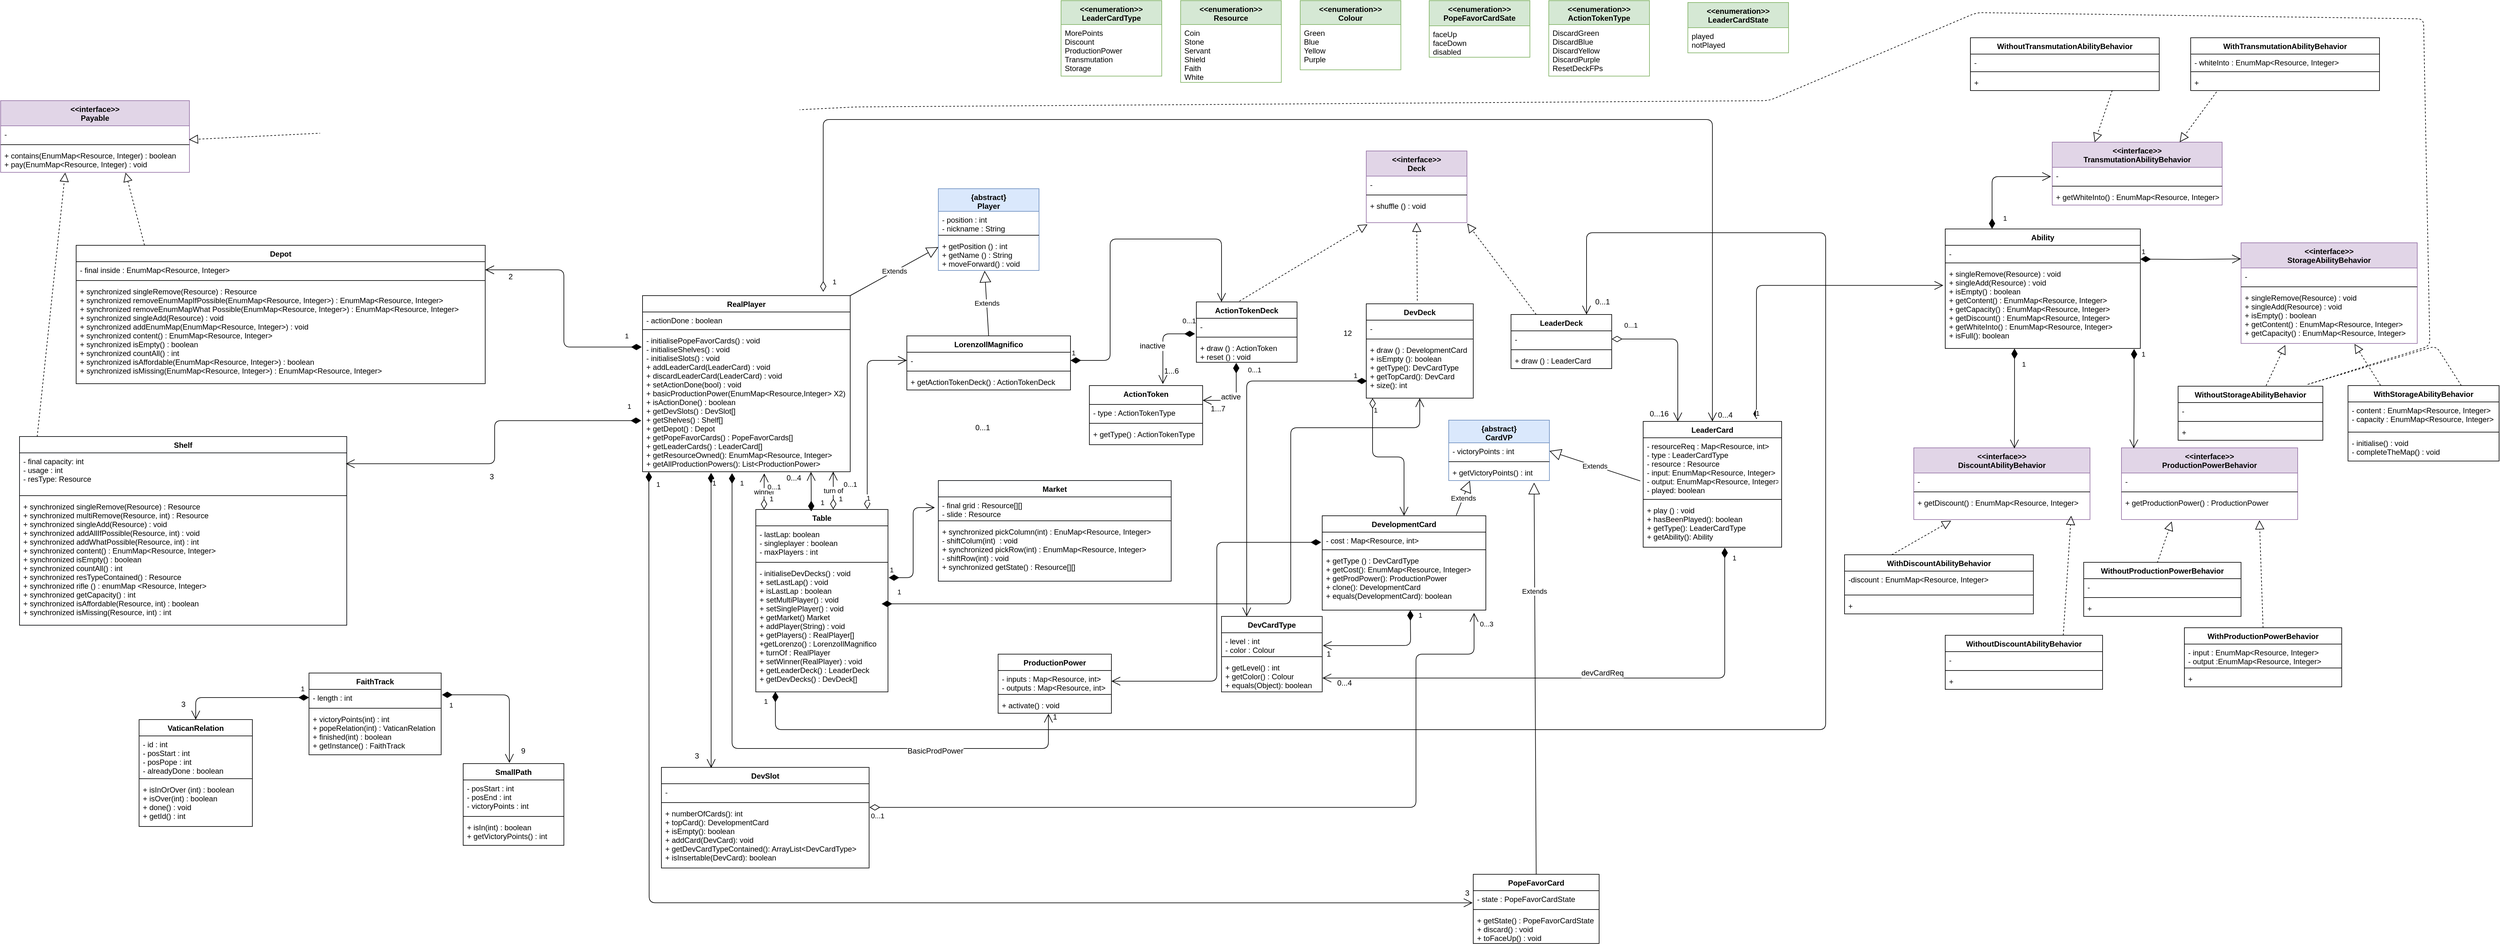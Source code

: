 <mxfile version="14.6.9" type="device" pages="2"><diagram name="Model" id="_K3onmK1_ui7bX_Wsu4b"><mxGraphModel dx="2597" dy="1650" grid="1" gridSize="10" guides="1" tooltips="1" connect="1" arrows="1" fold="1" page="1" pageScale="1" pageWidth="827" pageHeight="1169" math="0" shadow="0"><root><mxCell id="JBK7KuxYC4ch1ec4rk0Y-0"/><mxCell id="JBK7KuxYC4ch1ec4rk0Y-1" parent="JBK7KuxYC4ch1ec4rk0Y-0"/><mxCell id="SXTq_XGM39HTqw1pq9pT-0" value="&lt;&lt;enumeration&gt;&gt;&#10;PopeFavorCardSate&#10;" style="swimlane;fontStyle=1;align=center;verticalAlign=top;childLayout=stackLayout;horizontal=1;startSize=40;horizontalStack=0;resizeParent=1;resizeParentMax=0;resizeLast=0;collapsible=1;marginBottom=0;fillColor=#d5e8d4;strokeColor=#82b366;" parent="JBK7KuxYC4ch1ec4rk0Y-1" vertex="1"><mxGeometry x="750" y="-1169" width="160" height="90" as="geometry"/></mxCell><mxCell id="SXTq_XGM39HTqw1pq9pT-1" value="faceUp&#10;faceDown&#10;disabled&#10;" style="text;strokeColor=none;fillColor=none;align=left;verticalAlign=top;spacingLeft=4;spacingRight=4;overflow=hidden;rotatable=0;points=[[0,0.5],[1,0.5]];portConstraint=eastwest;" parent="SXTq_XGM39HTqw1pq9pT-0" vertex="1"><mxGeometry y="40" width="160" height="50" as="geometry"/></mxCell><mxCell id="SXTq_XGM39HTqw1pq9pT-2" value="&lt;&lt;enumeration&gt;&gt;&#10;Colour&#10;" style="swimlane;fontStyle=1;align=center;verticalAlign=top;childLayout=stackLayout;horizontal=1;startSize=38;horizontalStack=0;resizeParent=1;resizeParentMax=0;resizeLast=0;collapsible=1;marginBottom=0;fillColor=#d5e8d4;strokeColor=#82b366;" parent="JBK7KuxYC4ch1ec4rk0Y-1" vertex="1"><mxGeometry x="545" y="-1169" width="160" height="110" as="geometry"/></mxCell><mxCell id="SXTq_XGM39HTqw1pq9pT-3" value="Green&#10;Blue&#10;Yellow&#10;Purple&#10;" style="text;strokeColor=none;fillColor=none;align=left;verticalAlign=top;spacingLeft=4;spacingRight=4;overflow=hidden;rotatable=0;points=[[0,0.5],[1,0.5]];portConstraint=eastwest;" parent="SXTq_XGM39HTqw1pq9pT-2" vertex="1"><mxGeometry y="38" width="160" height="72" as="geometry"/></mxCell><mxCell id="SXTq_XGM39HTqw1pq9pT-5" value="&lt;&lt;enumeration&gt;&gt;&#10;LeaderCardState&#10;" style="swimlane;fontStyle=1;align=center;verticalAlign=top;childLayout=stackLayout;horizontal=1;startSize=40;horizontalStack=0;resizeParent=1;resizeParentMax=0;resizeLast=0;collapsible=1;marginBottom=0;fillColor=#d5e8d4;strokeColor=#82b366;" parent="JBK7KuxYC4ch1ec4rk0Y-1" vertex="1"><mxGeometry x="1161" y="-1166" width="160" height="80" as="geometry"/></mxCell><mxCell id="SXTq_XGM39HTqw1pq9pT-6" value="played&#10;notPlayed&#10;" style="text;strokeColor=none;fillColor=none;align=left;verticalAlign=top;spacingLeft=4;spacingRight=4;overflow=hidden;rotatable=0;points=[[0,0.5],[1,0.5]];portConstraint=eastwest;" parent="SXTq_XGM39HTqw1pq9pT-5" vertex="1"><mxGeometry y="40" width="160" height="40" as="geometry"/></mxCell><mxCell id="Myo0YtTAbOkbwdrYX5ve-0" value="&lt;&lt;enumeration&gt;&gt;&#10;Resource&#10;" style="swimlane;fontStyle=1;align=center;verticalAlign=top;childLayout=stackLayout;horizontal=1;startSize=38;horizontalStack=0;resizeParent=1;resizeParentMax=0;resizeLast=0;collapsible=1;marginBottom=0;fillColor=#d5e8d4;strokeColor=#82b366;" parent="JBK7KuxYC4ch1ec4rk0Y-1" vertex="1"><mxGeometry x="355" y="-1169" width="160" height="130" as="geometry"/></mxCell><mxCell id="Myo0YtTAbOkbwdrYX5ve-1" value="Coin&#10;Stone&#10;Servant&#10;Shield&#10;Faith&#10;White" style="text;strokeColor=none;fillColor=none;align=left;verticalAlign=top;spacingLeft=4;spacingRight=4;overflow=hidden;rotatable=0;points=[[0,0.5],[1,0.5]];portConstraint=eastwest;" parent="Myo0YtTAbOkbwdrYX5ve-0" vertex="1"><mxGeometry y="38" width="160" height="92" as="geometry"/></mxCell><mxCell id="k2RyM8fUPpFiIFiUN3NN-0" value="&lt;&lt;interface&gt;&gt;&#10;Deck" style="swimlane;fontStyle=1;align=center;verticalAlign=top;childLayout=stackLayout;horizontal=1;startSize=40;horizontalStack=0;resizeParent=1;resizeParentMax=0;resizeLast=0;collapsible=1;marginBottom=0;fillColor=#e1d5e7;strokeColor=#9673a6;" parent="JBK7KuxYC4ch1ec4rk0Y-1" vertex="1"><mxGeometry x="650" y="-930" width="160" height="114" as="geometry"/></mxCell><mxCell id="k2RyM8fUPpFiIFiUN3NN-1" value="-" style="text;strokeColor=none;fillColor=none;align=left;verticalAlign=top;spacingLeft=4;spacingRight=4;overflow=hidden;rotatable=0;points=[[0,0.5],[1,0.5]];portConstraint=eastwest;" parent="k2RyM8fUPpFiIFiUN3NN-0" vertex="1"><mxGeometry y="40" width="160" height="26" as="geometry"/></mxCell><mxCell id="k2RyM8fUPpFiIFiUN3NN-2" value="" style="line;strokeWidth=1;fillColor=none;align=left;verticalAlign=middle;spacingTop=-1;spacingLeft=3;spacingRight=3;rotatable=0;labelPosition=right;points=[];portConstraint=eastwest;" parent="k2RyM8fUPpFiIFiUN3NN-0" vertex="1"><mxGeometry y="66" width="160" height="8" as="geometry"/></mxCell><mxCell id="k2RyM8fUPpFiIFiUN3NN-3" value="+ shuffle () : void" style="text;strokeColor=none;fillColor=none;align=left;verticalAlign=top;spacingLeft=4;spacingRight=4;overflow=hidden;rotatable=0;points=[[0,0.5],[1,0.5]];portConstraint=eastwest;" parent="k2RyM8fUPpFiIFiUN3NN-0" vertex="1"><mxGeometry y="74" width="160" height="40" as="geometry"/></mxCell><mxCell id="plxPqopbaugetAIM1jCI-0" value="LeaderDeck" style="swimlane;fontStyle=1;align=center;verticalAlign=top;childLayout=stackLayout;horizontal=1;startSize=26;horizontalStack=0;resizeParent=1;resizeParentMax=0;resizeLast=0;collapsible=1;marginBottom=0;" parent="JBK7KuxYC4ch1ec4rk0Y-1" vertex="1"><mxGeometry x="880" y="-670" width="160" height="86" as="geometry"/></mxCell><mxCell id="plxPqopbaugetAIM1jCI-1" value="-" style="text;strokeColor=none;fillColor=none;align=left;verticalAlign=top;spacingLeft=4;spacingRight=4;overflow=hidden;rotatable=0;points=[[0,0.5],[1,0.5]];portConstraint=eastwest;" parent="plxPqopbaugetAIM1jCI-0" vertex="1"><mxGeometry y="26" width="160" height="26" as="geometry"/></mxCell><mxCell id="plxPqopbaugetAIM1jCI-2" value="" style="line;strokeWidth=1;fillColor=none;align=left;verticalAlign=middle;spacingTop=-1;spacingLeft=3;spacingRight=3;rotatable=0;labelPosition=right;points=[];portConstraint=eastwest;" parent="plxPqopbaugetAIM1jCI-0" vertex="1"><mxGeometry y="52" width="160" height="8" as="geometry"/></mxCell><mxCell id="plxPqopbaugetAIM1jCI-3" value="+ draw () : LeaderCard" style="text;strokeColor=none;fillColor=none;align=left;verticalAlign=top;spacingLeft=4;spacingRight=4;overflow=hidden;rotatable=0;points=[[0,0.5],[1,0.5]];portConstraint=eastwest;" parent="plxPqopbaugetAIM1jCI-0" vertex="1"><mxGeometry y="60" width="160" height="26" as="geometry"/></mxCell><mxCell id="1-wSOpaVFd3E5nq94KIi-0" value="DevDeck" style="swimlane;fontStyle=1;align=center;verticalAlign=top;childLayout=stackLayout;horizontal=1;startSize=26;horizontalStack=0;resizeParent=1;resizeParentMax=0;resizeLast=0;collapsible=1;marginBottom=0;" parent="JBK7KuxYC4ch1ec4rk0Y-1" vertex="1"><mxGeometry x="650" y="-687" width="170" height="150" as="geometry"/></mxCell><mxCell id="1-wSOpaVFd3E5nq94KIi-1" value="-" style="text;strokeColor=none;fillColor=none;align=left;verticalAlign=top;spacingLeft=4;spacingRight=4;overflow=hidden;rotatable=0;points=[[0,0.5],[1,0.5]];portConstraint=eastwest;" parent="1-wSOpaVFd3E5nq94KIi-0" vertex="1"><mxGeometry y="26" width="170" height="26" as="geometry"/></mxCell><mxCell id="1-wSOpaVFd3E5nq94KIi-2" value="" style="line;strokeWidth=1;fillColor=none;align=left;verticalAlign=middle;spacingTop=-1;spacingLeft=3;spacingRight=3;rotatable=0;labelPosition=right;points=[];portConstraint=eastwest;" parent="1-wSOpaVFd3E5nq94KIi-0" vertex="1"><mxGeometry y="52" width="170" height="8" as="geometry"/></mxCell><mxCell id="1-wSOpaVFd3E5nq94KIi-3" value="+ draw () : DevelopmentCard&#10;+ isEmpty (): boolean&#10;+ getType(): DevCardType&#10;+ getTopCard(): DevCard&#10;+ size(): int" style="text;strokeColor=none;fillColor=none;align=left;verticalAlign=top;spacingLeft=4;spacingRight=4;overflow=hidden;rotatable=0;points=[[0,0.5],[1,0.5]];portConstraint=eastwest;" parent="1-wSOpaVFd3E5nq94KIi-0" vertex="1"><mxGeometry y="60" width="170" height="90" as="geometry"/></mxCell><mxCell id="4RPxh0HsjI4ZAvhuTzfh-0" value="ActionTokenDeck" style="swimlane;fontStyle=1;align=center;verticalAlign=top;childLayout=stackLayout;horizontal=1;startSize=26;horizontalStack=0;resizeParent=1;resizeParentMax=0;resizeLast=0;collapsible=1;marginBottom=0;" parent="JBK7KuxYC4ch1ec4rk0Y-1" vertex="1"><mxGeometry x="380" y="-690" width="160" height="96" as="geometry"/></mxCell><mxCell id="4RPxh0HsjI4ZAvhuTzfh-1" value="-" style="text;strokeColor=none;fillColor=none;align=left;verticalAlign=top;spacingLeft=4;spacingRight=4;overflow=hidden;rotatable=0;points=[[0,0.5],[1,0.5]];portConstraint=eastwest;" parent="4RPxh0HsjI4ZAvhuTzfh-0" vertex="1"><mxGeometry y="26" width="160" height="26" as="geometry"/></mxCell><mxCell id="4RPxh0HsjI4ZAvhuTzfh-2" value="" style="line;strokeWidth=1;fillColor=none;align=left;verticalAlign=middle;spacingTop=-1;spacingLeft=3;spacingRight=3;rotatable=0;labelPosition=right;points=[];portConstraint=eastwest;" parent="4RPxh0HsjI4ZAvhuTzfh-0" vertex="1"><mxGeometry y="52" width="160" height="8" as="geometry"/></mxCell><mxCell id="4RPxh0HsjI4ZAvhuTzfh-3" value="+ draw () : ActionToken&#10;+ reset () : void" style="text;strokeColor=none;fillColor=none;align=left;verticalAlign=top;spacingLeft=4;spacingRight=4;overflow=hidden;rotatable=0;points=[[0,0.5],[1,0.5]];portConstraint=eastwest;" parent="4RPxh0HsjI4ZAvhuTzfh-0" vertex="1"><mxGeometry y="60" width="160" height="36" as="geometry"/></mxCell><mxCell id="ge6SUzjdcOEE9qq3pRIr-12" value="ActionToken&#10;" style="swimlane;fontStyle=1;align=center;verticalAlign=top;childLayout=stackLayout;horizontal=1;startSize=30;horizontalStack=0;resizeParent=1;resizeParentMax=0;resizeLast=0;collapsible=1;marginBottom=0;" parent="JBK7KuxYC4ch1ec4rk0Y-1" vertex="1"><mxGeometry x="210" y="-557" width="180" height="94" as="geometry"/></mxCell><mxCell id="ge6SUzjdcOEE9qq3pRIr-13" value="- type : ActionTokenType" style="text;strokeColor=none;fillColor=none;align=left;verticalAlign=top;spacingLeft=4;spacingRight=4;overflow=hidden;rotatable=0;points=[[0,0.5],[1,0.5]];portConstraint=eastwest;" parent="ge6SUzjdcOEE9qq3pRIr-12" vertex="1"><mxGeometry y="30" width="180" height="26" as="geometry"/></mxCell><mxCell id="ge6SUzjdcOEE9qq3pRIr-14" value="" style="line;strokeWidth=1;fillColor=none;align=left;verticalAlign=middle;spacingTop=-1;spacingLeft=3;spacingRight=3;rotatable=0;labelPosition=right;points=[];portConstraint=eastwest;" parent="ge6SUzjdcOEE9qq3pRIr-12" vertex="1"><mxGeometry y="56" width="180" height="8" as="geometry"/></mxCell><mxCell id="ge6SUzjdcOEE9qq3pRIr-15" value="+ getType() : ActionTokenType" style="text;strokeColor=none;fillColor=none;align=left;verticalAlign=top;spacingLeft=4;spacingRight=4;overflow=hidden;rotatable=0;points=[[0,0.5],[1,0.5]];portConstraint=eastwest;fontStyle=0" parent="ge6SUzjdcOEE9qq3pRIr-12" vertex="1"><mxGeometry y="64" width="180" height="30" as="geometry"/></mxCell><mxCell id="6J3uG_gT6aZV7QwzcTO0-0" value="0...1" style="endArrow=open;html=1;endSize=12;startArrow=diamondThin;startSize=14;startFill=1;edgeStyle=orthogonalEdgeStyle;align=left;verticalAlign=bottom;exitX=-0.013;exitY=0.952;exitDx=0;exitDy=0;entryX=0.649;entryY=-0.027;entryDx=0;entryDy=0;entryPerimeter=0;exitPerimeter=0;" parent="JBK7KuxYC4ch1ec4rk0Y-1" source="4RPxh0HsjI4ZAvhuTzfh-1" target="ge6SUzjdcOEE9qq3pRIr-12" edge="1"><mxGeometry x="-0.67" y="-12" relative="1" as="geometry"><mxPoint x="350" y="-650" as="sourcePoint"/><mxPoint x="190" y="-650" as="targetPoint"/><mxPoint as="offset"/></mxGeometry></mxCell><mxCell id="6J3uG_gT6aZV7QwzcTO0-6" value="1...7" style="text;html=1;align=center;verticalAlign=middle;resizable=0;points=[];autosize=1;" parent="JBK7KuxYC4ch1ec4rk0Y-1" vertex="1"><mxGeometry x="394" y="-530" width="40" height="20" as="geometry"/></mxCell><mxCell id="zRTHAZZztMzJ5G7DP4KO-0" value="1...6" style="text;html=1;align=center;verticalAlign=middle;resizable=0;points=[];autosize=1;" parent="JBK7KuxYC4ch1ec4rk0Y-1" vertex="1"><mxGeometry x="320" y="-590" width="40" height="20" as="geometry"/></mxCell><mxCell id="bzs8Tvw4edYZDXBOYniQ-4" value="0...1" style="endArrow=open;html=1;endSize=12;startArrow=diamondThin;startSize=14;startFill=1;edgeStyle=orthogonalEdgeStyle;align=left;verticalAlign=bottom;exitX=0.396;exitY=1.023;exitDx=0;exitDy=0;exitPerimeter=0;entryX=1;entryY=0.25;entryDx=0;entryDy=0;" parent="JBK7KuxYC4ch1ec4rk0Y-1" source="4RPxh0HsjI4ZAvhuTzfh-3" target="ge6SUzjdcOEE9qq3pRIr-12" edge="1"><mxGeometry x="-0.649" y="17" relative="1" as="geometry"><mxPoint x="460" y="-512.2" as="sourcePoint"/><mxPoint x="620" y="-512.2" as="targetPoint"/><mxPoint as="offset"/></mxGeometry></mxCell><mxCell id="bzs8Tvw4edYZDXBOYniQ-5" value="active" style="text;align=center;verticalAlign=middle;resizable=0;points=[];autosize=1;labelBackgroundColor=#ffffff;labelBorderColor=none;rounded=1;shadow=0;arcSize=0;" parent="JBK7KuxYC4ch1ec4rk0Y-1" vertex="1"><mxGeometry x="410" y="-550" width="50" height="20" as="geometry"/></mxCell><mxCell id="bzs8Tvw4edYZDXBOYniQ-6" value="inactive" style="text;html=1;align=center;verticalAlign=middle;resizable=0;points=[];autosize=1;labelBackgroundColor=#ffffff;" parent="JBK7KuxYC4ch1ec4rk0Y-1" vertex="1"><mxGeometry x="280" y="-630" width="60" height="20" as="geometry"/></mxCell><mxCell id="0wpnRoM2u7j4m-XuC_Ru-0" value="DevelopmentCard" style="swimlane;fontStyle=1;align=center;verticalAlign=top;childLayout=stackLayout;horizontal=1;startSize=26;horizontalStack=0;resizeParent=1;resizeParentMax=0;resizeLast=0;collapsible=1;marginBottom=0;" parent="JBK7KuxYC4ch1ec4rk0Y-1" vertex="1"><mxGeometry x="580" y="-350" width="260" height="150" as="geometry"/></mxCell><mxCell id="0wpnRoM2u7j4m-XuC_Ru-1" value="- cost : Map&lt;Resource, int&gt;" style="text;strokeColor=none;fillColor=none;align=left;verticalAlign=top;spacingLeft=4;spacingRight=4;overflow=hidden;rotatable=0;points=[[0,0.5],[1,0.5]];portConstraint=eastwest;" parent="0wpnRoM2u7j4m-XuC_Ru-0" vertex="1"><mxGeometry y="26" width="260" height="24" as="geometry"/></mxCell><mxCell id="0wpnRoM2u7j4m-XuC_Ru-2" value="" style="line;strokeWidth=1;fillColor=none;align=left;verticalAlign=middle;spacingTop=-1;spacingLeft=3;spacingRight=3;rotatable=0;labelPosition=right;points=[];portConstraint=eastwest;" parent="0wpnRoM2u7j4m-XuC_Ru-0" vertex="1"><mxGeometry y="50" width="260" height="8" as="geometry"/></mxCell><mxCell id="0wpnRoM2u7j4m-XuC_Ru-3" value="+ getType () : DevCardType&#10;+ getCost(): EnumMap&lt;Resource, Integer&gt;&#10;+ getProdPower(): ProductionPower&#10;+ clone(): DevelopmentCard&#10;+ equals(DevelopmentCard): boolean" style="text;strokeColor=none;fillColor=none;align=left;verticalAlign=top;spacingLeft=4;spacingRight=4;overflow=hidden;rotatable=0;points=[[0,0.5],[1,0.5]];portConstraint=eastwest;" parent="0wpnRoM2u7j4m-XuC_Ru-0" vertex="1"><mxGeometry y="58" width="260" height="92" as="geometry"/></mxCell><mxCell id="fpERYhgDXoQ_zh1JSXyB-0" value="{abstract}&#10;CardVP&#10;" style="swimlane;fontStyle=1;align=center;verticalAlign=top;childLayout=stackLayout;horizontal=1;startSize=36;horizontalStack=0;resizeParent=1;resizeParentMax=0;resizeLast=0;collapsible=1;marginBottom=0;fillColor=#dae8fc;strokeColor=#6c8ebf;" parent="JBK7KuxYC4ch1ec4rk0Y-1" vertex="1"><mxGeometry x="781" y="-502" width="160" height="96" as="geometry"/></mxCell><mxCell id="fpERYhgDXoQ_zh1JSXyB-1" value="- victoryPoints : int" style="text;strokeColor=none;fillColor=none;align=left;verticalAlign=top;spacingLeft=4;spacingRight=4;overflow=hidden;rotatable=0;points=[[0,0.5],[1,0.5]];portConstraint=eastwest;" parent="fpERYhgDXoQ_zh1JSXyB-0" vertex="1"><mxGeometry y="36" width="160" height="26" as="geometry"/></mxCell><mxCell id="fpERYhgDXoQ_zh1JSXyB-2" value="" style="line;strokeWidth=1;fillColor=none;align=left;verticalAlign=middle;spacingTop=-1;spacingLeft=3;spacingRight=3;rotatable=0;labelPosition=right;points=[];portConstraint=eastwest;" parent="fpERYhgDXoQ_zh1JSXyB-0" vertex="1"><mxGeometry y="62" width="160" height="8" as="geometry"/></mxCell><mxCell id="fpERYhgDXoQ_zh1JSXyB-3" value="+ getVictoryPoints() : int" style="text;strokeColor=none;fillColor=none;align=left;verticalAlign=top;spacingLeft=4;spacingRight=4;overflow=hidden;rotatable=0;points=[[0,0.5],[1,0.5]];portConstraint=eastwest;" parent="fpERYhgDXoQ_zh1JSXyB-0" vertex="1"><mxGeometry y="70" width="160" height="26" as="geometry"/></mxCell><mxCell id="fpERYhgDXoQ_zh1JSXyB-4" value="Extends" style="endArrow=block;endSize=16;endFill=0;html=1;exitX=0.819;exitY=-0.005;exitDx=0;exitDy=0;exitPerimeter=0;entryX=0.21;entryY=1.013;entryDx=0;entryDy=0;entryPerimeter=0;" parent="JBK7KuxYC4ch1ec4rk0Y-1" source="0wpnRoM2u7j4m-XuC_Ru-0" target="fpERYhgDXoQ_zh1JSXyB-3" edge="1"><mxGeometry width="160" relative="1" as="geometry"><mxPoint x="660" y="-340" as="sourcePoint"/><mxPoint x="820" y="-340" as="targetPoint"/></mxGeometry></mxCell><mxCell id="NUrJf-UwHcZOmQtCZkmH-4" value="Extends" style="endArrow=block;endSize=16;endFill=0;html=1;exitX=-0.021;exitY=0.73;exitDx=0;exitDy=0;exitPerimeter=0;" parent="JBK7KuxYC4ch1ec4rk0Y-1" source="DNJO0kGCAcGGCJjNwqCS-2" edge="1"><mxGeometry width="160" relative="1" as="geometry"><mxPoint x="1138.4" y="-460.82" as="sourcePoint"/><mxPoint x="941" y="-453" as="targetPoint"/></mxGeometry></mxCell><mxCell id="9hOV5LVMcXD4f5ipapEh-0" value="PopeFavorCard" style="swimlane;fontStyle=1;align=center;verticalAlign=top;childLayout=stackLayout;horizontal=1;startSize=26;horizontalStack=0;resizeParent=1;resizeParentMax=0;resizeLast=0;collapsible=1;marginBottom=0;rounded=0;shadow=0;labelBackgroundColor=#ffffff;html=0;" parent="JBK7KuxYC4ch1ec4rk0Y-1" vertex="1"><mxGeometry x="820" y="220" width="200" height="110" as="geometry"/></mxCell><mxCell id="9hOV5LVMcXD4f5ipapEh-1" value="- state : PopeFavorCardState" style="text;strokeColor=none;fillColor=none;align=left;verticalAlign=top;spacingLeft=4;spacingRight=4;overflow=hidden;rotatable=0;points=[[0,0.5],[1,0.5]];portConstraint=eastwest;" parent="9hOV5LVMcXD4f5ipapEh-0" vertex="1"><mxGeometry y="26" width="200" height="26" as="geometry"/></mxCell><mxCell id="9hOV5LVMcXD4f5ipapEh-2" value="" style="line;strokeWidth=1;fillColor=none;align=left;verticalAlign=middle;spacingTop=-1;spacingLeft=3;spacingRight=3;rotatable=0;labelPosition=right;points=[];portConstraint=eastwest;" parent="9hOV5LVMcXD4f5ipapEh-0" vertex="1"><mxGeometry y="52" width="200" height="8" as="geometry"/></mxCell><mxCell id="9hOV5LVMcXD4f5ipapEh-3" value="+ getState() : PopeFavorCardState&#10;+ discard() : void&#10;+ toFaceUp() : void" style="text;strokeColor=none;fillColor=none;align=left;verticalAlign=top;spacingLeft=4;spacingRight=4;overflow=hidden;rotatable=0;points=[[0,0.5],[1,0.5]];portConstraint=eastwest;" parent="9hOV5LVMcXD4f5ipapEh-0" vertex="1"><mxGeometry y="60" width="200" height="50" as="geometry"/></mxCell><mxCell id="DNJO0kGCAcGGCJjNwqCS-0" value="1" style="endArrow=open;html=1;endSize=12;startArrow=diamondThin;startSize=14;startFill=0;edgeStyle=orthogonalEdgeStyle;align=left;verticalAlign=bottom;entryX=0.5;entryY=0;entryDx=0;entryDy=0;exitX=0.059;exitY=1;exitDx=0;exitDy=0;exitPerimeter=0;" parent="JBK7KuxYC4ch1ec4rk0Y-1" source="1-wSOpaVFd3E5nq94KIi-3" target="0wpnRoM2u7j4m-XuC_Ru-0" edge="1"><mxGeometry x="-0.76" relative="1" as="geometry"><mxPoint x="660" y="-520" as="sourcePoint"/><mxPoint x="660" y="-330" as="targetPoint"/><mxPoint as="offset"/></mxGeometry></mxCell><mxCell id="DNJO0kGCAcGGCJjNwqCS-1" value="LeaderCard" style="swimlane;fontStyle=1;align=center;verticalAlign=top;childLayout=stackLayout;horizontal=1;startSize=26;horizontalStack=0;resizeParent=1;resizeParentMax=0;resizeLast=0;collapsible=1;marginBottom=0;rounded=0;shadow=0;labelBackgroundColor=#ffffff;html=0;" parent="JBK7KuxYC4ch1ec4rk0Y-1" vertex="1"><mxGeometry x="1090" y="-500" width="220" height="200" as="geometry"/></mxCell><mxCell id="DNJO0kGCAcGGCJjNwqCS-2" value="- resourceReq : Map&lt;Resource, int&gt;&#10;- type : LeaderCardType&#10;- resource : Resource&#10;- input: EnumMap&lt;Resource, Integer&gt;&#10;- output: EnumMap&lt;Resource, Integer&gt;&#10;- played: boolean&#10;" style="text;strokeColor=none;fillColor=none;align=left;verticalAlign=top;spacingLeft=4;spacingRight=4;overflow=hidden;rotatable=0;points=[[0,0.5],[1,0.5]];portConstraint=eastwest;" parent="DNJO0kGCAcGGCJjNwqCS-1" vertex="1"><mxGeometry y="26" width="220" height="94" as="geometry"/></mxCell><mxCell id="DNJO0kGCAcGGCJjNwqCS-3" value="" style="line;strokeWidth=1;fillColor=none;align=left;verticalAlign=middle;spacingTop=-1;spacingLeft=3;spacingRight=3;rotatable=0;labelPosition=right;points=[];portConstraint=eastwest;" parent="DNJO0kGCAcGGCJjNwqCS-1" vertex="1"><mxGeometry y="120" width="220" height="8" as="geometry"/></mxCell><mxCell id="DNJO0kGCAcGGCJjNwqCS-4" value="+ play () : void&#10;+ hasBeenPlayed(): boolean&#10;+ getType(): LeaderCardType&#10;+ getAbility(): Ability" style="text;strokeColor=none;fillColor=none;align=left;verticalAlign=top;spacingLeft=4;spacingRight=4;overflow=hidden;rotatable=0;points=[[0,0.5],[1,0.5]];portConstraint=eastwest;" parent="DNJO0kGCAcGGCJjNwqCS-1" vertex="1"><mxGeometry y="128" width="220" height="72" as="geometry"/></mxCell><mxCell id="DNJO0kGCAcGGCJjNwqCS-5" value="Extends" style="endArrow=block;endSize=16;endFill=0;html=1;exitX=0.5;exitY=0;exitDx=0;exitDy=0;entryX=0.848;entryY=1.128;entryDx=0;entryDy=0;entryPerimeter=0;" parent="JBK7KuxYC4ch1ec4rk0Y-1" source="9hOV5LVMcXD4f5ipapEh-0" target="fpERYhgDXoQ_zh1JSXyB-3" edge="1"><mxGeometry x="0.445" y="1" width="160" relative="1" as="geometry"><mxPoint x="1180" y="-330" as="sourcePoint"/><mxPoint x="1340" y="-330" as="targetPoint"/><mxPoint as="offset"/></mxGeometry></mxCell><mxCell id="xPgkVx7JF7o6ltWR8qxl-0" value="0...1" style="endArrow=open;html=1;endSize=12;startArrow=diamondThin;startSize=14;startFill=0;edgeStyle=orthogonalEdgeStyle;align=left;verticalAlign=bottom;entryX=0.25;entryY=0;entryDx=0;entryDy=0;exitX=1;exitY=0.5;exitDx=0;exitDy=0;" parent="JBK7KuxYC4ch1ec4rk0Y-1" source="plxPqopbaugetAIM1jCI-1" target="DNJO0kGCAcGGCJjNwqCS-1" edge="1"><mxGeometry x="-0.852" y="13" relative="1" as="geometry"><mxPoint x="990" y="-540" as="sourcePoint"/><mxPoint x="1270" y="-610" as="targetPoint"/><mxPoint as="offset"/></mxGeometry></mxCell><mxCell id="xPgkVx7JF7o6ltWR8qxl-1" value="0...16" style="text;html=1;align=center;verticalAlign=middle;resizable=0;points=[];autosize=1;" parent="JBK7KuxYC4ch1ec4rk0Y-1" vertex="1"><mxGeometry x="1090" y="-522" width="50" height="20" as="geometry"/></mxCell><mxCell id="7YFpeUNoPEEZ5R3L4Cr--0" value="RealPlayer" style="swimlane;fontStyle=1;align=center;verticalAlign=top;childLayout=stackLayout;horizontal=1;startSize=26;horizontalStack=0;resizeParent=1;resizeParentMax=0;resizeLast=0;collapsible=1;marginBottom=0;" parent="JBK7KuxYC4ch1ec4rk0Y-1" vertex="1"><mxGeometry x="-500" y="-700" width="330" height="280" as="geometry"/></mxCell><mxCell id="7YFpeUNoPEEZ5R3L4Cr--1" value="- actionDone : boolean" style="text;strokeColor=none;fillColor=none;align=left;verticalAlign=top;spacingLeft=4;spacingRight=4;overflow=hidden;rotatable=0;points=[[0,0.5],[1,0.5]];portConstraint=eastwest;" parent="7YFpeUNoPEEZ5R3L4Cr--0" vertex="1"><mxGeometry y="26" width="330" height="24" as="geometry"/></mxCell><mxCell id="7YFpeUNoPEEZ5R3L4Cr--2" value="" style="line;strokeWidth=1;fillColor=none;align=left;verticalAlign=middle;spacingTop=-1;spacingLeft=3;spacingRight=3;rotatable=0;labelPosition=right;points=[];portConstraint=eastwest;" parent="7YFpeUNoPEEZ5R3L4Cr--0" vertex="1"><mxGeometry y="50" width="330" height="8" as="geometry"/></mxCell><mxCell id="7YFpeUNoPEEZ5R3L4Cr--3" value="- initialisePopeFavorCards() : void&#10;- initialiseShelves() : void&#10;- initialiseSlots() : void&#10;+ addLeaderCard(LeaderCard) : void&#10;+ discardLeaderCard(LeaderCard) : void&#10;+ setActionDone(bool) : void&#10;+ basicProductionPower(EnumMap&lt;Resource,Integer&gt; X2) : ProductionPower&#10;+ isActionDone() : boolean&#10;+ getDevSlots() : DevSlot[]&#10;+ getShelves() : Shelf[]&#10;+ getDepot() : Depot&#10;+ getPopeFavorCards() : PopeFavorCards[]&#10;+ getLeaderCards() : LeaderCard[]&#10;+ getResourceOwned(): EnumMap&lt;Resource, Integer&gt;&#10;+ getAllProductionPowers(): List&lt;ProductionPower&gt;" style="text;strokeColor=none;fillColor=none;align=left;verticalAlign=top;spacingLeft=4;spacingRight=4;overflow=hidden;rotatable=0;points=[[0,0.5],[1,0.5]];portConstraint=eastwest;" parent="7YFpeUNoPEEZ5R3L4Cr--0" vertex="1"><mxGeometry y="58" width="330" height="222" as="geometry"/></mxCell><mxCell id="9juc_i3F6DkjfXi_HfMs-0" value="Table" style="swimlane;fontStyle=1;align=center;verticalAlign=top;childLayout=stackLayout;horizontal=1;startSize=26;horizontalStack=0;resizeParent=1;resizeParentMax=0;resizeLast=0;collapsible=1;marginBottom=0;" parent="JBK7KuxYC4ch1ec4rk0Y-1" vertex="1"><mxGeometry x="-320" y="-360" width="210" height="290" as="geometry"/></mxCell><mxCell id="9juc_i3F6DkjfXi_HfMs-1" value="- lastLap: boolean&#10;- singleplayer : boolean&#10;- maxPlayers : int&#10;" style="text;strokeColor=none;fillColor=none;align=left;verticalAlign=top;spacingLeft=4;spacingRight=4;overflow=hidden;rotatable=0;points=[[0,0.5],[1,0.5]];portConstraint=eastwest;" parent="9juc_i3F6DkjfXi_HfMs-0" vertex="1"><mxGeometry y="26" width="210" height="54" as="geometry"/></mxCell><mxCell id="9juc_i3F6DkjfXi_HfMs-2" value="" style="line;strokeWidth=1;fillColor=none;align=left;verticalAlign=middle;spacingTop=-1;spacingLeft=3;spacingRight=3;rotatable=0;labelPosition=right;points=[];portConstraint=eastwest;" parent="9juc_i3F6DkjfXi_HfMs-0" vertex="1"><mxGeometry y="80" width="210" height="8" as="geometry"/></mxCell><mxCell id="9juc_i3F6DkjfXi_HfMs-3" value="- initialiseDevDecks() : void&#10;+ setLastLap() : void&#10;+ isLastLap : boolean&#10;+ setMultiPlayer() : void&#10;+ setSinglePlayer() : void&#10;+ getMarket() Market&#10;+ addPlayer(String) : void&#10;+ getPlayers() : RealPlayer[]&#10;+getLorenzo() : LorenzoIlMagnifico&#10;+ turnOf : RealPlayer&#10;+ setWinner(RealPlayer) : void&#10;+ getLeaderDeck() : LeaderDeck&#10;+ getDevDecks() : DevDeck[]" style="text;strokeColor=none;fillColor=none;align=left;verticalAlign=top;spacingLeft=4;spacingRight=4;overflow=hidden;rotatable=0;points=[[0,0.5],[1,0.5]];portConstraint=eastwest;" parent="9juc_i3F6DkjfXi_HfMs-0" vertex="1"><mxGeometry y="88" width="210" height="202" as="geometry"/></mxCell><mxCell id="yVX_8OBr2Xnt6zgLw1ql-0" value="Market" style="swimlane;fontStyle=1;align=center;verticalAlign=top;childLayout=stackLayout;horizontal=1;startSize=26;horizontalStack=0;resizeParent=1;resizeParentMax=0;resizeLast=0;collapsible=1;marginBottom=0;fillColor=none;strokeColor=#000308;" parent="JBK7KuxYC4ch1ec4rk0Y-1" vertex="1"><mxGeometry x="-30" y="-406" width="370" height="160" as="geometry"/></mxCell><mxCell id="yVX_8OBr2Xnt6zgLw1ql-1" value="- final grid : Resource[][]&#10;- slide : Resource" style="text;strokeColor=none;fillColor=none;align=left;verticalAlign=top;spacingLeft=4;spacingRight=4;overflow=hidden;rotatable=0;points=[[0,0.5],[1,0.5]];portConstraint=eastwest;" parent="yVX_8OBr2Xnt6zgLw1ql-0" vertex="1"><mxGeometry y="26" width="370" height="34" as="geometry"/></mxCell><mxCell id="yVX_8OBr2Xnt6zgLw1ql-2" value="" style="line;strokeWidth=1;fillColor=none;align=left;verticalAlign=middle;spacingTop=-1;spacingLeft=3;spacingRight=3;rotatable=0;labelPosition=right;points=[];portConstraint=eastwest;" parent="yVX_8OBr2Xnt6zgLw1ql-0" vertex="1"><mxGeometry y="60" width="370" height="8" as="geometry"/></mxCell><mxCell id="yVX_8OBr2Xnt6zgLw1ql-3" value="+ synchronized pickColumn(int) : EnuMap&lt;Resource, Integer&gt;&#10;- shiftColum(int)  : void&#10;+ synchronized pickRow(int) : EnumMap&lt;Resource, Integer&gt;&#10;- shiftRow(int) : void&#10;+ synchronized getState() : Resource[][]&#10;" style="text;strokeColor=none;fillColor=none;align=left;verticalAlign=top;spacingLeft=4;spacingRight=4;overflow=hidden;rotatable=0;points=[[0,0.5],[1,0.5]];portConstraint=eastwest;" parent="yVX_8OBr2Xnt6zgLw1ql-0" vertex="1"><mxGeometry y="68" width="370" height="92" as="geometry"/></mxCell><mxCell id="ESxuJdIOzYURexwAehUZ-0" value="FaithTrack" style="swimlane;fontStyle=1;align=center;verticalAlign=top;childLayout=stackLayout;horizontal=1;startSize=26;horizontalStack=0;resizeParent=1;resizeParentMax=0;resizeLast=0;collapsible=1;marginBottom=0;" parent="JBK7KuxYC4ch1ec4rk0Y-1" vertex="1"><mxGeometry x="-1030" y="-100" width="210" height="130" as="geometry"/></mxCell><mxCell id="ESxuJdIOzYURexwAehUZ-1" value="- length : int" style="text;strokeColor=none;fillColor=none;align=left;verticalAlign=top;spacingLeft=4;spacingRight=4;overflow=hidden;rotatable=0;points=[[0,0.5],[1,0.5]];portConstraint=eastwest;" parent="ESxuJdIOzYURexwAehUZ-0" vertex="1"><mxGeometry y="26" width="210" height="26" as="geometry"/></mxCell><mxCell id="ESxuJdIOzYURexwAehUZ-2" value="" style="line;strokeWidth=1;fillColor=none;align=left;verticalAlign=middle;spacingTop=-1;spacingLeft=3;spacingRight=3;rotatable=0;labelPosition=right;points=[];portConstraint=eastwest;" parent="ESxuJdIOzYURexwAehUZ-0" vertex="1"><mxGeometry y="52" width="210" height="8" as="geometry"/></mxCell><mxCell id="ESxuJdIOzYURexwAehUZ-3" value="+ victoryPoints(int) : int&#10;+ popeRelation(int) : VaticanRelation&#10;+ finished(int) : boolean&#10;+ getInstance() : FaithTrack&#10;" style="text;strokeColor=none;fillColor=none;align=left;verticalAlign=top;spacingLeft=4;spacingRight=4;overflow=hidden;rotatable=0;points=[[0,0.5],[1,0.5]];portConstraint=eastwest;" parent="ESxuJdIOzYURexwAehUZ-0" vertex="1"><mxGeometry y="60" width="210" height="70" as="geometry"/></mxCell><mxCell id="ESxuJdIOzYURexwAehUZ-4" value="VaticanRelation" style="swimlane;fontStyle=1;align=center;verticalAlign=top;childLayout=stackLayout;horizontal=1;startSize=26;horizontalStack=0;resizeParent=1;resizeParentMax=0;resizeLast=0;collapsible=1;marginBottom=0;" parent="JBK7KuxYC4ch1ec4rk0Y-1" vertex="1"><mxGeometry x="-1300" y="-26" width="180" height="170" as="geometry"/></mxCell><mxCell id="ESxuJdIOzYURexwAehUZ-5" value="- id : int&#10;- posStart : int&#10;- posPope : int&#10;- alreadyDone : boolean" style="text;strokeColor=none;fillColor=none;align=left;verticalAlign=top;spacingLeft=4;spacingRight=4;overflow=hidden;rotatable=0;points=[[0,0.5],[1,0.5]];portConstraint=eastwest;" parent="ESxuJdIOzYURexwAehUZ-4" vertex="1"><mxGeometry y="26" width="180" height="64" as="geometry"/></mxCell><mxCell id="ESxuJdIOzYURexwAehUZ-6" value="" style="line;strokeWidth=1;fillColor=none;align=left;verticalAlign=middle;spacingTop=-1;spacingLeft=3;spacingRight=3;rotatable=0;labelPosition=right;points=[];portConstraint=eastwest;" parent="ESxuJdIOzYURexwAehUZ-4" vertex="1"><mxGeometry y="90" width="180" height="8" as="geometry"/></mxCell><mxCell id="ESxuJdIOzYURexwAehUZ-7" value="+ isInOrOver (int) : boolean&#10;+ isOver(int) : boolean&#10;+ done() : void&#10;+ getId() : int" style="text;strokeColor=none;fillColor=none;align=left;verticalAlign=top;spacingLeft=4;spacingRight=4;overflow=hidden;rotatable=0;points=[[0,0.5],[1,0.5]];portConstraint=eastwest;" parent="ESxuJdIOzYURexwAehUZ-4" vertex="1"><mxGeometry y="98" width="180" height="72" as="geometry"/></mxCell><mxCell id="ESxuJdIOzYURexwAehUZ-8" value="SmallPath" style="swimlane;fontStyle=1;align=center;verticalAlign=top;childLayout=stackLayout;horizontal=1;startSize=26;horizontalStack=0;resizeParent=1;resizeParentMax=0;resizeLast=0;collapsible=1;marginBottom=0;" parent="JBK7KuxYC4ch1ec4rk0Y-1" vertex="1"><mxGeometry x="-785" y="44" width="160" height="130" as="geometry"/></mxCell><mxCell id="ESxuJdIOzYURexwAehUZ-9" value="- posStart : int&#10;- posEnd : int&#10;- victoryPoints : int" style="text;strokeColor=none;fillColor=none;align=left;verticalAlign=top;spacingLeft=4;spacingRight=4;overflow=hidden;rotatable=0;points=[[0,0.5],[1,0.5]];portConstraint=eastwest;" parent="ESxuJdIOzYURexwAehUZ-8" vertex="1"><mxGeometry y="26" width="160" height="54" as="geometry"/></mxCell><mxCell id="ESxuJdIOzYURexwAehUZ-10" value="" style="line;strokeWidth=1;fillColor=none;align=left;verticalAlign=middle;spacingTop=-1;spacingLeft=3;spacingRight=3;rotatable=0;labelPosition=right;points=[];portConstraint=eastwest;" parent="ESxuJdIOzYURexwAehUZ-8" vertex="1"><mxGeometry y="80" width="160" height="8" as="geometry"/></mxCell><mxCell id="ESxuJdIOzYURexwAehUZ-11" value="+ isIn(int) : boolean&#10;+ getVictoryPoints() : int" style="text;strokeColor=none;fillColor=none;align=left;verticalAlign=top;spacingLeft=4;spacingRight=4;overflow=hidden;rotatable=0;points=[[0,0.5],[1,0.5]];portConstraint=eastwest;" parent="ESxuJdIOzYURexwAehUZ-8" vertex="1"><mxGeometry y="88" width="160" height="42" as="geometry"/></mxCell><mxCell id="_ZgbKc9DnFTHEAMmj_GP-5" value="{abstract}&#10;Player&#10;" style="swimlane;fontStyle=1;align=center;verticalAlign=top;childLayout=stackLayout;horizontal=1;startSize=36;horizontalStack=0;resizeParent=1;resizeParentMax=0;resizeLast=0;collapsible=1;marginBottom=0;fillColor=#dae8fc;strokeColor=#6c8ebf;" parent="JBK7KuxYC4ch1ec4rk0Y-1" vertex="1"><mxGeometry x="-30" y="-870" width="160" height="130" as="geometry"/></mxCell><mxCell id="_ZgbKc9DnFTHEAMmj_GP-6" value="- position : int&#10;- nickname : String" style="text;strokeColor=none;fillColor=none;align=left;verticalAlign=top;spacingLeft=4;spacingRight=4;overflow=hidden;rotatable=0;points=[[0,0.5],[1,0.5]];portConstraint=eastwest;" parent="_ZgbKc9DnFTHEAMmj_GP-5" vertex="1"><mxGeometry y="36" width="160" height="34" as="geometry"/></mxCell><mxCell id="_ZgbKc9DnFTHEAMmj_GP-7" value="" style="line;strokeWidth=1;fillColor=none;align=left;verticalAlign=middle;spacingTop=-1;spacingLeft=3;spacingRight=3;rotatable=0;labelPosition=right;points=[];portConstraint=eastwest;" parent="_ZgbKc9DnFTHEAMmj_GP-5" vertex="1"><mxGeometry y="70" width="160" height="8" as="geometry"/></mxCell><mxCell id="_ZgbKc9DnFTHEAMmj_GP-8" value="+ getPosition () : int&#10;+ getName () : String&#10;+ moveForward() : void" style="text;strokeColor=none;fillColor=none;align=left;verticalAlign=top;spacingLeft=4;spacingRight=4;overflow=hidden;rotatable=0;points=[[0,0.5],[1,0.5]];portConstraint=eastwest;fontStyle=0" parent="_ZgbKc9DnFTHEAMmj_GP-5" vertex="1"><mxGeometry y="78" width="160" height="52" as="geometry"/></mxCell><mxCell id="_ZgbKc9DnFTHEAMmj_GP-9" value="LorenzoIlMagnifico" style="swimlane;fontStyle=1;align=center;verticalAlign=top;childLayout=stackLayout;horizontal=1;startSize=26;horizontalStack=0;resizeParent=1;resizeParentMax=0;resizeLast=0;collapsible=1;marginBottom=0;" parent="JBK7KuxYC4ch1ec4rk0Y-1" vertex="1"><mxGeometry x="-80" y="-636" width="260" height="86" as="geometry"/></mxCell><mxCell id="_ZgbKc9DnFTHEAMmj_GP-10" value="-" style="text;strokeColor=none;fillColor=none;align=left;verticalAlign=top;spacingLeft=4;spacingRight=4;overflow=hidden;rotatable=0;points=[[0,0.5],[1,0.5]];portConstraint=eastwest;" parent="_ZgbKc9DnFTHEAMmj_GP-9" vertex="1"><mxGeometry y="26" width="260" height="26" as="geometry"/></mxCell><mxCell id="_ZgbKc9DnFTHEAMmj_GP-11" value="" style="line;strokeWidth=1;fillColor=none;align=left;verticalAlign=middle;spacingTop=-1;spacingLeft=3;spacingRight=3;rotatable=0;labelPosition=right;points=[];portConstraint=eastwest;" parent="_ZgbKc9DnFTHEAMmj_GP-9" vertex="1"><mxGeometry y="52" width="260" height="8" as="geometry"/></mxCell><mxCell id="_ZgbKc9DnFTHEAMmj_GP-12" value="+ getActionTokenDeck() : ActionTokenDeck" style="text;strokeColor=none;fillColor=none;align=left;verticalAlign=top;spacingLeft=4;spacingRight=4;overflow=hidden;rotatable=0;points=[[0,0.5],[1,0.5]];portConstraint=eastwest;" parent="_ZgbKc9DnFTHEAMmj_GP-9" vertex="1"><mxGeometry y="60" width="260" height="26" as="geometry"/></mxCell><mxCell id="HfpTnTyPj3gyeRU6nk5I-4" value="DevCardType" style="swimlane;fontStyle=1;align=center;verticalAlign=top;childLayout=stackLayout;horizontal=1;startSize=26;horizontalStack=0;resizeParent=1;resizeParentMax=0;resizeLast=0;collapsible=1;marginBottom=0;" parent="JBK7KuxYC4ch1ec4rk0Y-1" vertex="1"><mxGeometry x="420" y="-190" width="160" height="120" as="geometry"/></mxCell><mxCell id="HfpTnTyPj3gyeRU6nk5I-5" value="- level : int&#10;- color : Colour" style="text;strokeColor=none;fillColor=none;align=left;verticalAlign=top;spacingLeft=4;spacingRight=4;overflow=hidden;rotatable=0;points=[[0,0.5],[1,0.5]];portConstraint=eastwest;" parent="HfpTnTyPj3gyeRU6nk5I-4" vertex="1"><mxGeometry y="26" width="160" height="34" as="geometry"/></mxCell><mxCell id="HfpTnTyPj3gyeRU6nk5I-6" value="" style="line;strokeWidth=1;fillColor=none;align=left;verticalAlign=middle;spacingTop=-1;spacingLeft=3;spacingRight=3;rotatable=0;labelPosition=right;points=[];portConstraint=eastwest;" parent="HfpTnTyPj3gyeRU6nk5I-4" vertex="1"><mxGeometry y="60" width="160" height="8" as="geometry"/></mxCell><mxCell id="HfpTnTyPj3gyeRU6nk5I-7" value="+ getLevel() : int&#10;+ getColor() : Colour&#10;+ equals(Object): boolean" style="text;strokeColor=none;fillColor=none;align=left;verticalAlign=top;spacingLeft=4;spacingRight=4;overflow=hidden;rotatable=0;points=[[0,0.5],[1,0.5]];portConstraint=eastwest;" parent="HfpTnTyPj3gyeRU6nk5I-4" vertex="1"><mxGeometry y="68" width="160" height="52" as="geometry"/></mxCell><mxCell id="HfpTnTyPj3gyeRU6nk5I-8" value="1" style="endArrow=open;html=1;endSize=12;startArrow=diamondThin;startSize=14;startFill=1;edgeStyle=orthogonalEdgeStyle;align=left;verticalAlign=bottom;entryX=1.006;entryY=0.598;entryDx=0;entryDy=0;entryPerimeter=0;" parent="JBK7KuxYC4ch1ec4rk0Y-1" target="HfpTnTyPj3gyeRU6nk5I-5" edge="1"><mxGeometry x="-0.819" y="11" relative="1" as="geometry"><mxPoint x="720" y="-200" as="sourcePoint"/><mxPoint x="670" y="-92" as="targetPoint"/><mxPoint as="offset"/></mxGeometry></mxCell><mxCell id="HfpTnTyPj3gyeRU6nk5I-9" value="1" style="text;html=1;align=center;verticalAlign=middle;resizable=0;points=[];autosize=1;" parent="JBK7KuxYC4ch1ec4rk0Y-1" vertex="1"><mxGeometry x="580" y="-140" width="20" height="20" as="geometry"/></mxCell><mxCell id="5ApuOVut-5fgV19nNCYj-0" value="1" style="endArrow=open;html=1;endSize=12;startArrow=diamondThin;startSize=14;startFill=1;edgeStyle=orthogonalEdgeStyle;align=left;verticalAlign=bottom;exitX=0.008;exitY=0.697;exitDx=0;exitDy=0;entryX=0.25;entryY=0;entryDx=0;entryDy=0;exitPerimeter=0;" parent="JBK7KuxYC4ch1ec4rk0Y-1" source="1-wSOpaVFd3E5nq94KIi-3" target="HfpTnTyPj3gyeRU6nk5I-4" edge="1"><mxGeometry x="-0.919" relative="1" as="geometry"><mxPoint x="480" y="-454.5" as="sourcePoint"/><mxPoint x="550" y="-270" as="targetPoint"/><mxPoint as="offset"/></mxGeometry></mxCell><mxCell id="5ApuOVut-5fgV19nNCYj-1" value="1" style="endArrow=open;html=1;endSize=12;startArrow=diamondThin;startSize=14;startFill=1;edgeStyle=orthogonalEdgeStyle;align=left;verticalAlign=bottom;exitX=1.005;exitY=0.101;exitDx=0;exitDy=0;entryX=-0.015;entryY=0.5;entryDx=0;entryDy=0;entryPerimeter=0;exitPerimeter=0;" parent="JBK7KuxYC4ch1ec4rk0Y-1" source="9juc_i3F6DkjfXi_HfMs-3" target="yVX_8OBr2Xnt6zgLw1ql-1" edge="1"><mxGeometry x="-1" y="3" relative="1" as="geometry"><mxPoint x="-130" y="-287.42" as="sourcePoint"/><mxPoint x="60" y="-410" as="targetPoint"/></mxGeometry></mxCell><mxCell id="-sJFC0kWGLJA4x741-oD-0" value="ProductionPower" style="swimlane;fontStyle=1;align=center;verticalAlign=top;childLayout=stackLayout;horizontal=1;startSize=26;horizontalStack=0;resizeParent=1;resizeParentMax=0;resizeLast=0;collapsible=1;marginBottom=0;" parent="JBK7KuxYC4ch1ec4rk0Y-1" vertex="1"><mxGeometry x="65" y="-130" width="180" height="94" as="geometry"/></mxCell><mxCell id="-sJFC0kWGLJA4x741-oD-1" value="- inputs : Map&lt;Resource, int&gt;&#10;- outputs : Map&lt;Resource, int&gt;" style="text;strokeColor=none;fillColor=none;align=left;verticalAlign=top;spacingLeft=4;spacingRight=4;overflow=hidden;rotatable=0;points=[[0,0.5],[1,0.5]];portConstraint=eastwest;" parent="-sJFC0kWGLJA4x741-oD-0" vertex="1"><mxGeometry y="26" width="180" height="34" as="geometry"/></mxCell><mxCell id="-sJFC0kWGLJA4x741-oD-2" value="" style="line;strokeWidth=1;fillColor=none;align=left;verticalAlign=middle;spacingTop=-1;spacingLeft=3;spacingRight=3;rotatable=0;labelPosition=right;points=[];portConstraint=eastwest;" parent="-sJFC0kWGLJA4x741-oD-0" vertex="1"><mxGeometry y="60" width="180" height="8" as="geometry"/></mxCell><mxCell id="-sJFC0kWGLJA4x741-oD-3" value="+ activate() : void" style="text;strokeColor=none;fillColor=none;align=left;verticalAlign=top;spacingLeft=4;spacingRight=4;overflow=hidden;rotatable=0;points=[[0,0.5],[1,0.5]];portConstraint=eastwest;" parent="-sJFC0kWGLJA4x741-oD-0" vertex="1"><mxGeometry y="68" width="180" height="26" as="geometry"/></mxCell><mxCell id="algnjFnSE8L6J-cS8wH6-0" value="&lt;&lt;enumeration&gt;&gt;&#10;ActionTokenType" style="swimlane;fontStyle=1;align=center;verticalAlign=top;childLayout=stackLayout;horizontal=1;startSize=38;horizontalStack=0;resizeParent=1;resizeParentMax=0;resizeLast=0;collapsible=1;marginBottom=0;fillColor=#d5e8d4;strokeColor=#82b366;" parent="JBK7KuxYC4ch1ec4rk0Y-1" vertex="1"><mxGeometry x="940" y="-1169" width="160" height="120" as="geometry"/></mxCell><mxCell id="algnjFnSE8L6J-cS8wH6-1" value="DiscardGreen&#10;DiscardBlue&#10;DiscardYellow&#10;DiscardPurple&#10;ResetDeckFPs&#10;" style="text;strokeColor=none;fillColor=none;align=left;verticalAlign=top;spacingLeft=4;spacingRight=4;overflow=hidden;rotatable=0;points=[[0,0.5],[1,0.5]];portConstraint=eastwest;" parent="algnjFnSE8L6J-cS8wH6-0" vertex="1"><mxGeometry y="38" width="160" height="82" as="geometry"/></mxCell><mxCell id="algnjFnSE8L6J-cS8wH6-2" value="" style="endArrow=open;html=1;endSize=12;startArrow=diamondThin;startSize=14;startFill=1;edgeStyle=orthogonalEdgeStyle;align=left;verticalAlign=bottom;exitX=-0.006;exitY=0.675;exitDx=0;exitDy=0;entryX=1;entryY=0.5;entryDx=0;entryDy=0;exitPerimeter=0;" parent="JBK7KuxYC4ch1ec4rk0Y-1" source="0wpnRoM2u7j4m-XuC_Ru-1" target="-sJFC0kWGLJA4x741-oD-1" edge="1"><mxGeometry x="-0.969" y="-12" relative="1" as="geometry"><mxPoint x="750" y="-160" as="sourcePoint"/><mxPoint x="910" y="-160" as="targetPoint"/><mxPoint as="offset"/></mxGeometry></mxCell><mxCell id="uFjYoLaa4CXG6p_ePGNq-0" value="1" style="endArrow=open;html=1;endSize=12;startArrow=diamondThin;startSize=14;startFill=1;edgeStyle=orthogonalEdgeStyle;align=left;verticalAlign=bottom;exitX=0.589;exitY=1.008;exitDx=0;exitDy=0;exitPerimeter=0;entryX=1.002;entryY=0.576;entryDx=0;entryDy=0;entryPerimeter=0;" parent="JBK7KuxYC4ch1ec4rk0Y-1" source="DNJO0kGCAcGGCJjNwqCS-4" target="HfpTnTyPj3gyeRU6nk5I-7" edge="1"><mxGeometry x="-0.94" y="10" relative="1" as="geometry"><mxPoint x="1120" y="-320" as="sourcePoint"/><mxPoint x="1120" y="-100" as="targetPoint"/><mxPoint as="offset"/></mxGeometry></mxCell><mxCell id="uFjYoLaa4CXG6p_ePGNq-1" value="devCardReq" style="text;html=1;align=center;verticalAlign=middle;resizable=0;points=[];autosize=1;labelBackgroundColor=#ffffff;" parent="JBK7KuxYC4ch1ec4rk0Y-1" vertex="1"><mxGeometry x="985" y="-110" width="80" height="20" as="geometry"/></mxCell><mxCell id="uFjYoLaa4CXG6p_ePGNq-2" value="0...4" style="text;html=1;align=center;verticalAlign=middle;resizable=0;points=[];autosize=1;" parent="JBK7KuxYC4ch1ec4rk0Y-1" vertex="1"><mxGeometry x="595" y="-94" width="40" height="20" as="geometry"/></mxCell><mxCell id="csy1LCNh1NNqCQbfUI5--1" value="0...1" style="text;html=1;align=center;verticalAlign=middle;resizable=0;points=[];autosize=1;" parent="JBK7KuxYC4ch1ec4rk0Y-1" vertex="1"><mxGeometry x="20" y="-500" width="40" height="20" as="geometry"/></mxCell><mxCell id="csy1LCNh1NNqCQbfUI5--2" value="Extends" style="endArrow=block;endSize=16;endFill=0;html=1;entryX=0;entryY=0.286;entryDx=0;entryDy=0;exitX=1;exitY=0;exitDx=0;exitDy=0;entryPerimeter=0;" parent="JBK7KuxYC4ch1ec4rk0Y-1" source="7YFpeUNoPEEZ5R3L4Cr--0" target="_ZgbKc9DnFTHEAMmj_GP-8" edge="1"><mxGeometry width="160" relative="1" as="geometry"><mxPoint x="-220" y="-720" as="sourcePoint"/><mxPoint x="-70" y="-690" as="targetPoint"/></mxGeometry></mxCell><mxCell id="csy1LCNh1NNqCQbfUI5--3" value="Extends" style="endArrow=block;endSize=16;endFill=0;html=1;entryX=0.46;entryY=1.01;entryDx=0;entryDy=0;entryPerimeter=0;exitX=0.5;exitY=0;exitDx=0;exitDy=0;" parent="JBK7KuxYC4ch1ec4rk0Y-1" source="_ZgbKc9DnFTHEAMmj_GP-9" target="_ZgbKc9DnFTHEAMmj_GP-8" edge="1"><mxGeometry width="160" relative="1" as="geometry"><mxPoint x="44" y="-610" as="sourcePoint"/><mxPoint x="110" y="-720" as="targetPoint"/></mxGeometry></mxCell><mxCell id="csy1LCNh1NNqCQbfUI5--6" value="1" style="endArrow=open;html=1;endSize=12;startArrow=diamondThin;startSize=14;startFill=1;edgeStyle=orthogonalEdgeStyle;align=left;verticalAlign=bottom;entryX=0.811;entryY=1.001;entryDx=0;entryDy=0;entryPerimeter=0;" parent="JBK7KuxYC4ch1ec4rk0Y-1" target="7YFpeUNoPEEZ5R3L4Cr--3" edge="1"><mxGeometry x="-0.817" y="-13" relative="1" as="geometry"><mxPoint x="-232" y="-357" as="sourcePoint"/><mxPoint x="-232" y="-430" as="targetPoint"/><mxPoint as="offset"/><Array as="points"><mxPoint x="-232" y="-401"/><mxPoint x="-232" y="-401"/></Array></mxGeometry></mxCell><mxCell id="csy1LCNh1NNqCQbfUI5--7" value="0...4" style="text;html=1;align=center;verticalAlign=middle;resizable=0;points=[];autosize=1;" parent="JBK7KuxYC4ch1ec4rk0Y-1" vertex="1"><mxGeometry x="-280" y="-420" width="40" height="20" as="geometry"/></mxCell><mxCell id="csy1LCNh1NNqCQbfUI5--8" value="1" style="endArrow=open;html=1;endSize=12;startArrow=diamondThin;startSize=14;startFill=0;edgeStyle=orthogonalEdgeStyle;align=left;verticalAlign=bottom;exitX=0.843;exitY=-0.002;exitDx=0;exitDy=0;exitPerimeter=0;entryX=0;entryY=0.5;entryDx=0;entryDy=0;" parent="JBK7KuxYC4ch1ec4rk0Y-1" source="9juc_i3F6DkjfXi_HfMs-0" target="_ZgbKc9DnFTHEAMmj_GP-10" edge="1"><mxGeometry x="-0.946" y="3" relative="1" as="geometry"><mxPoint x="-200" y="-420" as="sourcePoint"/><mxPoint x="12" y="-517" as="targetPoint"/><mxPoint as="offset"/></mxGeometry></mxCell><mxCell id="U93r8okhmZ8ZvJFSX-q7-0" value="&lt;&lt;enumeration&gt;&gt;&#10;LeaderCardType&#10;" style="swimlane;fontStyle=1;align=center;verticalAlign=top;childLayout=stackLayout;horizontal=1;startSize=38;horizontalStack=0;resizeParent=1;resizeParentMax=0;resizeLast=0;collapsible=1;marginBottom=0;fillColor=#d5e8d4;strokeColor=#82b366;" parent="JBK7KuxYC4ch1ec4rk0Y-1" vertex="1"><mxGeometry x="165" y="-1169" width="160" height="120" as="geometry"/></mxCell><mxCell id="U93r8okhmZ8ZvJFSX-q7-1" value="MorePoints&#10;Discount&#10;ProductionPower&#10;Transmutation&#10;Storage&#10;" style="text;strokeColor=none;fillColor=none;align=left;verticalAlign=top;spacingLeft=4;spacingRight=4;overflow=hidden;rotatable=0;points=[[0,0.5],[1,0.5]];portConstraint=eastwest;" parent="U93r8okhmZ8ZvJFSX-q7-0" vertex="1"><mxGeometry y="38" width="160" height="82" as="geometry"/></mxCell><mxCell id="UACGlPRTitJ3Mt7pE756-0" value="1" style="endArrow=open;html=1;endSize=12;startArrow=diamondThin;startSize=14;startFill=0;edgeStyle=orthogonalEdgeStyle;align=left;verticalAlign=bottom;entryX=0.5;entryY=0;entryDx=0;entryDy=0;exitX=0.87;exitY=-0.022;exitDx=0;exitDy=0;exitPerimeter=0;" parent="JBK7KuxYC4ch1ec4rk0Y-1" source="7YFpeUNoPEEZ5R3L4Cr--0" target="DNJO0kGCAcGGCJjNwqCS-1" edge="1"><mxGeometry x="-0.994" y="-13" relative="1" as="geometry"><mxPoint x="-190" y="-760" as="sourcePoint"/><mxPoint x="1190" y="-750" as="targetPoint"/><Array as="points"><mxPoint x="-213" y="-980"/><mxPoint x="1200" y="-980"/></Array><mxPoint as="offset"/></mxGeometry></mxCell><mxCell id="UACGlPRTitJ3Mt7pE756-1" value="0...4" style="text;html=1;align=center;verticalAlign=middle;resizable=0;points=[];autosize=1;" parent="JBK7KuxYC4ch1ec4rk0Y-1" vertex="1"><mxGeometry x="1200" y="-520" width="40" height="20" as="geometry"/></mxCell><mxCell id="C-eietKtPeKkN2-aOGko-0" value="Shelf" style="swimlane;fontStyle=1;align=center;verticalAlign=top;childLayout=stackLayout;horizontal=1;startSize=26;horizontalStack=0;resizeParent=1;resizeParentMax=0;resizeLast=0;collapsible=1;marginBottom=0;fillColor=none;strokeColor=#000308;" parent="JBK7KuxYC4ch1ec4rk0Y-1" vertex="1"><mxGeometry x="-1490" y="-476" width="520" height="300" as="geometry"/></mxCell><mxCell id="C-eietKtPeKkN2-aOGko-1" value="- final capacity: int&#10;- usage : int&#10;- resType: Resource" style="text;strokeColor=none;fillColor=none;align=left;verticalAlign=top;spacingLeft=4;spacingRight=4;overflow=hidden;rotatable=0;points=[[0,0.5],[1,0.5]];portConstraint=eastwest;" parent="C-eietKtPeKkN2-aOGko-0" vertex="1"><mxGeometry y="26" width="520" height="64" as="geometry"/></mxCell><mxCell id="C-eietKtPeKkN2-aOGko-2" value="" style="line;strokeWidth=1;fillColor=none;align=left;verticalAlign=middle;spacingTop=-1;spacingLeft=3;spacingRight=3;rotatable=0;labelPosition=right;points=[];portConstraint=eastwest;" parent="C-eietKtPeKkN2-aOGko-0" vertex="1"><mxGeometry y="90" width="520" height="8" as="geometry"/></mxCell><mxCell id="C-eietKtPeKkN2-aOGko-3" value="+ synchronized singleRemove(Resource) : Resource&#10;+ synchronized multiRemove(Resource, int) : Resource&#10;+ synchronized singleAdd(Resource) : void&#10;+ synchronized addAllIfPossible(Resource, int) : void&#10;+ synchronized addWhatPossible(Resource, int) : int&#10;+ synchronized content() : EnumMap&lt;Resource, Integer&gt;&#10;+ synchronized isEmpty() : boolean&#10;+ synchronized countAll() : int&#10;+ synchronized resTypeContained() : Resource&#10;+ synchronized rifle () : enumMap &lt;Resource, Integer&gt;&#10;+ synchronized getCapacity() : int&#10;+ synchronized isAffordable(Resource, int) : boolean&#10;+ synchronized isMissing(Resource, int) : int" style="text;strokeColor=none;fillColor=none;align=left;verticalAlign=top;spacingLeft=4;spacingRight=4;overflow=hidden;rotatable=0;points=[[0,0.5],[1,0.5]];portConstraint=eastwest;" parent="C-eietKtPeKkN2-aOGko-0" vertex="1"><mxGeometry y="98" width="520" height="202" as="geometry"/></mxCell><mxCell id="C-eietKtPeKkN2-aOGko-5" value="1" style="endArrow=open;html=1;endSize=12;startArrow=diamondThin;startSize=14;startFill=1;edgeStyle=orthogonalEdgeStyle;align=left;verticalAlign=bottom;exitX=0.431;exitY=1.01;exitDx=0;exitDy=0;exitPerimeter=0;entryX=0.444;entryY=1.023;entryDx=0;entryDy=0;entryPerimeter=0;" parent="JBK7KuxYC4ch1ec4rk0Y-1" source="7YFpeUNoPEEZ5R3L4Cr--3" target="-sJFC0kWGLJA4x741-oD-3" edge="1"><mxGeometry x="-0.95" y="11" relative="1" as="geometry"><mxPoint x="-410" y="-410" as="sourcePoint"/><mxPoint x="-410" y="-150" as="targetPoint"/><mxPoint as="offset"/><Array as="points"><mxPoint x="-358" y="20"/><mxPoint x="145" y="20"/></Array></mxGeometry></mxCell><mxCell id="C-eietKtPeKkN2-aOGko-8" value="1" style="text;html=1;align=center;verticalAlign=middle;resizable=0;points=[];autosize=1;" parent="JBK7KuxYC4ch1ec4rk0Y-1" vertex="1"><mxGeometry x="145" y="-40" width="20" height="20" as="geometry"/></mxCell><mxCell id="C-eietKtPeKkN2-aOGko-9" value="BasicProdPower" style="text;html=1;align=center;verticalAlign=middle;resizable=0;points=[];autosize=1;labelBackgroundColor=#ffffff;" parent="JBK7KuxYC4ch1ec4rk0Y-1" vertex="1"><mxGeometry x="-90" y="14" width="110" height="20" as="geometry"/></mxCell><mxCell id="a5F5NSc0THTTpoeTHZUd-0" value="Depot" style="swimlane;fontStyle=1;align=center;verticalAlign=top;childLayout=stackLayout;horizontal=1;startSize=26;horizontalStack=0;resizeParent=1;resizeParentMax=0;resizeLast=0;collapsible=1;marginBottom=0;fillColor=none;" parent="JBK7KuxYC4ch1ec4rk0Y-1" vertex="1"><mxGeometry x="-1400" y="-780" width="650" height="220" as="geometry"/></mxCell><mxCell id="a5F5NSc0THTTpoeTHZUd-1" value="- final inside : EnumMap&lt;Resource, Integer&gt;" style="text;strokeColor=none;fillColor=none;align=left;verticalAlign=top;spacingLeft=4;spacingRight=4;overflow=hidden;rotatable=0;points=[[0,0.5],[1,0.5]];portConstraint=eastwest;" parent="a5F5NSc0THTTpoeTHZUd-0" vertex="1"><mxGeometry y="26" width="650" height="26" as="geometry"/></mxCell><mxCell id="a5F5NSc0THTTpoeTHZUd-2" value="" style="line;strokeWidth=1;fillColor=none;align=left;verticalAlign=middle;spacingTop=-1;spacingLeft=3;spacingRight=3;rotatable=0;labelPosition=right;points=[];portConstraint=eastwest;" parent="a5F5NSc0THTTpoeTHZUd-0" vertex="1"><mxGeometry y="52" width="650" height="8" as="geometry"/></mxCell><mxCell id="a5F5NSc0THTTpoeTHZUd-3" value="+ synchronized singleRemove(Resource) : Resource&#10;+ synchronized removeEnumMapIfPossible(EnumMap&lt;Resource, Integer&gt;) : EnumMap&lt;Resource, Integer&gt;&#10;+ synchronized removeEnumMapWhat Possible(EnumMap&lt;Resource, Integer&gt;) : EnumMap&lt;Resource, Integer&gt;&#10;+ synchronized singleAdd(Resource) : void&#10;+ synchronized addEnumMap(EnumMap&lt;Resource, Integer&gt;) : void&#10;+ synchronized content() : EnumMap&lt;Resource, Integer&gt;&#10;+ synchronized isEmpty() : boolean&#10;+ synchronized countAll() : int&#10;+ synchronized isAffordable(EnumMap&lt;Resource, Integer&gt;) : boolean&#10;+ synchronized isMissing(EnumMap&lt;Resource, Integer&gt;) : EnumMap&lt;Resource, Integer&gt;" style="text;strokeColor=none;fillColor=none;align=left;verticalAlign=top;spacingLeft=4;spacingRight=4;overflow=hidden;rotatable=0;points=[[0,0.5],[1,0.5]];portConstraint=eastwest;" parent="a5F5NSc0THTTpoeTHZUd-0" vertex="1"><mxGeometry y="60" width="650" height="160" as="geometry"/></mxCell><mxCell id="FDsQ_MH2fEdo683UaeR9-0" value="1" style="endArrow=open;html=1;endSize=12;startArrow=diamondThin;startSize=14;startFill=1;edgeStyle=orthogonalEdgeStyle;align=left;verticalAlign=bottom;entryX=0.997;entryY=0.144;entryDx=0;entryDy=0;entryPerimeter=0;exitX=-0.006;exitY=0.634;exitDx=0;exitDy=0;exitPerimeter=0;" parent="JBK7KuxYC4ch1ec4rk0Y-1" source="7YFpeUNoPEEZ5R3L4Cr--3" target="C-eietKtPeKkN2-aOGko-0" edge="1"><mxGeometry x="-0.91" y="-14" relative="1" as="geometry"><mxPoint x="-590" y="-470" as="sourcePoint"/><mxPoint x="-750" y="-470" as="targetPoint"/><mxPoint as="offset"/></mxGeometry></mxCell><mxCell id="FDsQ_MH2fEdo683UaeR9-1" value="3" style="text;html=1;align=center;verticalAlign=middle;resizable=0;points=[];autosize=1;" parent="JBK7KuxYC4ch1ec4rk0Y-1" vertex="1"><mxGeometry x="-750" y="-422" width="20" height="20" as="geometry"/></mxCell><mxCell id="MygQLbxdtd6GpO7q7lqn-0" value="1" style="endArrow=open;html=1;endSize=12;startArrow=diamondThin;startSize=14;startFill=1;edgeStyle=orthogonalEdgeStyle;align=left;verticalAlign=bottom;entryX=1;entryY=0.5;entryDx=0;entryDy=0;exitX=-0.004;exitY=0.107;exitDx=0;exitDy=0;exitPerimeter=0;" parent="JBK7KuxYC4ch1ec4rk0Y-1" source="7YFpeUNoPEEZ5R3L4Cr--3" target="a5F5NSc0THTTpoeTHZUd-1" edge="1"><mxGeometry x="-0.844" y="-9" relative="1" as="geometry"><mxPoint x="-560" y="-571" as="sourcePoint"/><mxPoint x="-810" y="-560.34" as="targetPoint"/><mxPoint as="offset"/></mxGeometry></mxCell><mxCell id="MygQLbxdtd6GpO7q7lqn-2" value="2" style="text;html=1;align=center;verticalAlign=middle;resizable=0;points=[];autosize=1;" parent="JBK7KuxYC4ch1ec4rk0Y-1" vertex="1"><mxGeometry x="-720" y="-740" width="20" height="20" as="geometry"/></mxCell><mxCell id="MNsWs2w9kbDNmlHccMsp-3" value="" style="group" parent="JBK7KuxYC4ch1ec4rk0Y-1" vertex="1" connectable="0"><mxGeometry x="-750" y="-311" width="282" height="80" as="geometry"/></mxCell><mxCell id="U9CrtfBFlMPVmCvlO8AN-0" value="" style="group" parent="JBK7KuxYC4ch1ec4rk0Y-1" vertex="1" connectable="0"><mxGeometry x="-700" y="14" width="20" height="20" as="geometry"/></mxCell><mxCell id="wbRFxA4SCGdb1DUdTcBl-1" value="1" style="endArrow=open;html=1;endSize=12;startArrow=diamondThin;startSize=14;startFill=1;edgeStyle=orthogonalEdgeStyle;align=left;verticalAlign=bottom;exitX=1.006;exitY=0.333;exitDx=0;exitDy=0;exitPerimeter=0;entryX=0.459;entryY=-0.009;entryDx=0;entryDy=0;entryPerimeter=0;" parent="U9CrtfBFlMPVmCvlO8AN-0" source="ESxuJdIOzYURexwAehUZ-1" target="ESxuJdIOzYURexwAehUZ-8" edge="1"><mxGeometry x="-0.912" y="-25" relative="1" as="geometry"><mxPoint x="-115" y="-34" as="sourcePoint"/><mxPoint x="-55" y="-130" as="targetPoint"/><mxPoint as="offset"/></mxGeometry></mxCell><mxCell id="7fpIqdS_vvHi5W1cpwxz-0" value="9" style="text;html=1;align=center;verticalAlign=middle;resizable=0;points=[];autosize=1;" parent="U9CrtfBFlMPVmCvlO8AN-0" vertex="1"><mxGeometry width="20" height="20" as="geometry"/></mxCell><mxCell id="U9CrtfBFlMPVmCvlO8AN-1" value="" style="group" parent="JBK7KuxYC4ch1ec4rk0Y-1" vertex="1" connectable="0"><mxGeometry x="-1240" y="-60" width="20" height="20" as="geometry"/></mxCell><mxCell id="wbRFxA4SCGdb1DUdTcBl-0" value="1" style="endArrow=open;html=1;endSize=12;startArrow=diamondThin;startSize=14;startFill=1;edgeStyle=orthogonalEdgeStyle;align=left;verticalAlign=bottom;exitX=0;exitY=0.5;exitDx=0;exitDy=0;entryX=0.5;entryY=0;entryDx=0;entryDy=0;" parent="U9CrtfBFlMPVmCvlO8AN-1" source="ESxuJdIOzYURexwAehUZ-1" target="ESxuJdIOzYURexwAehUZ-4" edge="1"><mxGeometry x="-0.857" y="-5" relative="1" as="geometry"><mxPoint x="180.04" y="14" as="sourcePoint"/><mxPoint x="180.44" y="-64.856" as="targetPoint"/><mxPoint as="offset"/></mxGeometry></mxCell><mxCell id="_ZgbKc9DnFTHEAMmj_GP-0" value="3" style="text;html=1;align=center;verticalAlign=middle;resizable=0;points=[];autosize=1;" parent="U9CrtfBFlMPVmCvlO8AN-1" vertex="1"><mxGeometry width="20" height="20" as="geometry"/></mxCell><mxCell id="GW-n74W6aRU_NmT8_U06-3" value="winner" style="endArrow=open;html=1;endSize=12;startArrow=diamondThin;startSize=14;startFill=0;edgeStyle=orthogonalEdgeStyle;entryX=0.586;entryY=1.012;entryDx=0;entryDy=0;entryPerimeter=0;" parent="JBK7KuxYC4ch1ec4rk0Y-1" target="7YFpeUNoPEEZ5R3L4Cr--3" edge="1"><mxGeometry relative="1" as="geometry"><mxPoint x="-307" y="-360" as="sourcePoint"/><mxPoint x="-620" y="-360.004" as="targetPoint"/><Array as="points"><mxPoint x="-307" y="-360"/><mxPoint x="-307" y="-420"/></Array></mxGeometry></mxCell><mxCell id="GW-n74W6aRU_NmT8_U06-4" value="1" style="edgeLabel;resizable=0;html=1;align=left;verticalAlign=top;" parent="GW-n74W6aRU_NmT8_U06-3" connectable="0" vertex="1"><mxGeometry x="-1" relative="1" as="geometry"><mxPoint x="7" y="-30" as="offset"/></mxGeometry></mxCell><mxCell id="GW-n74W6aRU_NmT8_U06-5" value="0...1" style="edgeLabel;resizable=0;html=1;align=right;verticalAlign=top;" parent="GW-n74W6aRU_NmT8_U06-3" connectable="0" vertex="1"><mxGeometry x="1" relative="1" as="geometry"><mxPoint x="26.62" y="8.57" as="offset"/></mxGeometry></mxCell><mxCell id="26Tifq3lSgusvZ-uKTWT-0" value="DevSlot" style="swimlane;fontStyle=1;align=center;verticalAlign=top;childLayout=stackLayout;horizontal=1;startSize=26;horizontalStack=0;resizeParent=1;resizeParentMax=0;resizeLast=0;collapsible=1;marginBottom=0;" parent="JBK7KuxYC4ch1ec4rk0Y-1" vertex="1"><mxGeometry x="-470" y="50" width="330" height="160" as="geometry"/></mxCell><mxCell id="26Tifq3lSgusvZ-uKTWT-1" value="-" style="text;strokeColor=none;fillColor=none;align=left;verticalAlign=top;spacingLeft=4;spacingRight=4;overflow=hidden;rotatable=0;points=[[0,0.5],[1,0.5]];portConstraint=eastwest;" parent="26Tifq3lSgusvZ-uKTWT-0" vertex="1"><mxGeometry y="26" width="330" height="26" as="geometry"/></mxCell><mxCell id="26Tifq3lSgusvZ-uKTWT-2" value="" style="line;strokeWidth=1;fillColor=none;align=left;verticalAlign=middle;spacingTop=-1;spacingLeft=3;spacingRight=3;rotatable=0;labelPosition=right;points=[];portConstraint=eastwest;" parent="26Tifq3lSgusvZ-uKTWT-0" vertex="1"><mxGeometry y="52" width="330" height="8" as="geometry"/></mxCell><mxCell id="26Tifq3lSgusvZ-uKTWT-3" value="+ numberOfCards(): int&#10;+ topCard(): DevelopmentCard&#10;+ isEmpty(): boolean&#10;+ addCard(DevCard): void&#10;+ getDevCardTypeContained(): ArrayList&lt;DevCardType&gt;&#10;+ isInsertable(DevCard): boolean" style="text;strokeColor=none;fillColor=none;align=left;verticalAlign=top;spacingLeft=4;spacingRight=4;overflow=hidden;rotatable=0;points=[[0,0.5],[1,0.5]];portConstraint=eastwest;" parent="26Tifq3lSgusvZ-uKTWT-0" vertex="1"><mxGeometry y="60" width="330" height="100" as="geometry"/></mxCell><mxCell id="TWEBGmZCSKPFQoucRtfz-1" value="" style="group" parent="JBK7KuxYC4ch1ec4rk0Y-1" vertex="1" connectable="0"><mxGeometry x="-345.5" y="-17.5" width="21" height="183" as="geometry"/></mxCell><mxCell id="TWEBGmZCSKPFQoucRtfz-0" value="3" style="text;html=1;align=center;verticalAlign=middle;resizable=0;points=[];autosize=1;" parent="TWEBGmZCSKPFQoucRtfz-1" vertex="1"><mxGeometry x="-79" y="39.5" width="20" height="20" as="geometry"/></mxCell><mxCell id="26Tifq3lSgusvZ-uKTWT-4" value="1" style="endArrow=open;html=1;endSize=12;startArrow=diamondThin;startSize=14;startFill=1;edgeStyle=orthogonalEdgeStyle;align=left;verticalAlign=bottom;exitX=0.33;exitY=1.008;exitDx=0;exitDy=0;exitPerimeter=0;" parent="JBK7KuxYC4ch1ec4rk0Y-1" source="7YFpeUNoPEEZ5R3L4Cr--3" edge="1"><mxGeometry x="-0.892" relative="1" as="geometry"><mxPoint x="-391" y="-400" as="sourcePoint"/><mxPoint x="-391" y="51" as="targetPoint"/><Array as="points"><mxPoint x="-391" y="-196"/><mxPoint x="-391" y="-196"/></Array><mxPoint as="offset"/></mxGeometry></mxCell><mxCell id="mgN-7n2HBk9W2Hru-4to-0" value="" style="endArrow=open;html=1;endSize=12;startArrow=diamondThin;startSize=14;startFill=0;edgeStyle=orthogonalEdgeStyle;entryX=0.928;entryY=1.048;entryDx=0;entryDy=0;entryPerimeter=0;exitX=1.002;exitY=0.036;exitDx=0;exitDy=0;exitPerimeter=0;" parent="JBK7KuxYC4ch1ec4rk0Y-1" source="26Tifq3lSgusvZ-uKTWT-3" target="0wpnRoM2u7j4m-XuC_Ru-3" edge="1"><mxGeometry relative="1" as="geometry"><mxPoint x="-130" y="160" as="sourcePoint"/><mxPoint x="-170" y="114" as="targetPoint"/><Array as="points"><mxPoint x="729" y="113"/><mxPoint x="729" y="-130"/><mxPoint x="821" y="-130"/></Array></mxGeometry></mxCell><mxCell id="mgN-7n2HBk9W2Hru-4to-1" value="0...1" style="edgeLabel;resizable=0;html=1;align=left;verticalAlign=top;" parent="mgN-7n2HBk9W2Hru-4to-0" connectable="0" vertex="1"><mxGeometry x="-1" relative="1" as="geometry"/></mxCell><mxCell id="mgN-7n2HBk9W2Hru-4to-2" value="0...3" style="edgeLabel;resizable=0;html=1;align=right;verticalAlign=top;" parent="mgN-7n2HBk9W2Hru-4to-0" connectable="0" vertex="1"><mxGeometry x="1" relative="1" as="geometry"><mxPoint x="31.52" y="4.5" as="offset"/></mxGeometry></mxCell><mxCell id="3bg4G-_A61E8f_T7BBcC-2" value="12" style="text;html=1;align=center;verticalAlign=middle;resizable=0;points=[];autosize=1;" parent="JBK7KuxYC4ch1ec4rk0Y-1" vertex="1"><mxGeometry x="605" y="-650" width="30" height="20" as="geometry"/></mxCell><mxCell id="3bg4G-_A61E8f_T7BBcC-4" value="0...1" style="text;html=1;align=center;verticalAlign=middle;resizable=0;points=[];autosize=1;" parent="JBK7KuxYC4ch1ec4rk0Y-1" vertex="1"><mxGeometry x="1005" y="-700" width="40" height="20" as="geometry"/></mxCell><mxCell id="RzhbK3DMow_KtlHTa0OJ-0" value="" style="endArrow=block;dashed=1;endFill=0;endSize=12;html=1;exitX=0.428;exitY=-0.013;exitDx=0;exitDy=0;exitPerimeter=0;entryX=0.012;entryY=1.068;entryDx=0;entryDy=0;entryPerimeter=0;" parent="JBK7KuxYC4ch1ec4rk0Y-1" source="4RPxh0HsjI4ZAvhuTzfh-0" target="k2RyM8fUPpFiIFiUN3NN-3" edge="1"><mxGeometry width="160" relative="1" as="geometry"><mxPoint x="640" y="-740" as="sourcePoint"/><mxPoint x="800" y="-740" as="targetPoint"/></mxGeometry></mxCell><mxCell id="RzhbK3DMow_KtlHTa0OJ-1" value="" style="endArrow=block;dashed=1;endFill=0;endSize=12;html=1;exitX=0.477;exitY=-0.033;exitDx=0;exitDy=0;exitPerimeter=0;" parent="JBK7KuxYC4ch1ec4rk0Y-1" source="1-wSOpaVFd3E5nq94KIi-0" target="k2RyM8fUPpFiIFiUN3NN-3" edge="1"><mxGeometry width="160" relative="1" as="geometry"><mxPoint x="680" y="-740" as="sourcePoint"/><mxPoint x="883.44" y="-862.032" as="targetPoint"/></mxGeometry></mxCell><mxCell id="RzhbK3DMow_KtlHTa0OJ-2" value="" style="endArrow=block;dashed=1;endFill=0;endSize=12;html=1;exitX=0.25;exitY=0;exitDx=0;exitDy=0;entryX=1.003;entryY=1.034;entryDx=0;entryDy=0;entryPerimeter=0;" parent="JBK7KuxYC4ch1ec4rk0Y-1" source="plxPqopbaugetAIM1jCI-0" target="k2RyM8fUPpFiIFiUN3NN-3" edge="1"><mxGeometry width="160" relative="1" as="geometry"><mxPoint x="870" y="-770" as="sourcePoint"/><mxPoint x="1073.44" y="-892.032" as="targetPoint"/></mxGeometry></mxCell><mxCell id="XzvWz3Zwfzc21UKCk9aw-0" value="Ability" style="swimlane;fontStyle=1;align=center;verticalAlign=top;childLayout=stackLayout;horizontal=1;startSize=26;horizontalStack=0;resizeParent=1;resizeParentMax=0;resizeLast=0;collapsible=1;marginBottom=0;" parent="JBK7KuxYC4ch1ec4rk0Y-1" vertex="1"><mxGeometry x="1570" y="-806" width="310" height="190" as="geometry"/></mxCell><mxCell id="XzvWz3Zwfzc21UKCk9aw-1" value="-" style="text;strokeColor=none;fillColor=none;align=left;verticalAlign=top;spacingLeft=4;spacingRight=4;overflow=hidden;rotatable=0;points=[[0,0.5],[1,0.5]];portConstraint=eastwest;" parent="XzvWz3Zwfzc21UKCk9aw-0" vertex="1"><mxGeometry y="26" width="310" height="24" as="geometry"/></mxCell><mxCell id="XzvWz3Zwfzc21UKCk9aw-2" value="" style="line;strokeWidth=1;fillColor=none;align=left;verticalAlign=middle;spacingTop=-1;spacingLeft=3;spacingRight=3;rotatable=0;labelPosition=right;points=[];portConstraint=eastwest;" parent="XzvWz3Zwfzc21UKCk9aw-0" vertex="1"><mxGeometry y="50" width="310" height="8" as="geometry"/></mxCell><mxCell id="XzvWz3Zwfzc21UKCk9aw-3" value="+ singleRemove(Resource) : void&#10;+ singleAdd(Resource) : void&#10;+ isEmpty() : boolean&#10;+ getContent() : EnumMap&lt;Resource, Integer&gt;&#10;+ getCapacity() : EnumMap&lt;Resource, Integer&gt;&#10;+ getDiscount() : EnumMap&lt;Resource, Integer&gt;&#10;+ getWhiteInto() : EnumMap&lt;Resource, Integer&gt;&#10;+ isFull(): boolean" style="text;strokeColor=none;fillColor=none;align=left;verticalAlign=top;spacingLeft=4;spacingRight=4;overflow=hidden;rotatable=0;points=[[0,0.5],[1,0.5]];portConstraint=eastwest;" parent="XzvWz3Zwfzc21UKCk9aw-0" vertex="1"><mxGeometry y="58" width="310" height="132" as="geometry"/></mxCell><mxCell id="XzvWz3Zwfzc21UKCk9aw-4" value="&lt;&lt;interface&gt;&gt;&#10;DiscountAbilityBehavior" style="swimlane;fontStyle=1;align=center;verticalAlign=top;childLayout=stackLayout;horizontal=1;startSize=40;horizontalStack=0;resizeParent=1;resizeParentMax=0;resizeLast=0;collapsible=1;marginBottom=0;fillColor=#e1d5e7;strokeColor=#9673a6;" parent="JBK7KuxYC4ch1ec4rk0Y-1" vertex="1"><mxGeometry x="1520" y="-458" width="280" height="114" as="geometry"/></mxCell><mxCell id="XzvWz3Zwfzc21UKCk9aw-5" value="-" style="text;strokeColor=none;fillColor=none;align=left;verticalAlign=top;spacingLeft=4;spacingRight=4;overflow=hidden;rotatable=0;points=[[0,0.5],[1,0.5]];portConstraint=eastwest;" parent="XzvWz3Zwfzc21UKCk9aw-4" vertex="1"><mxGeometry y="40" width="280" height="26" as="geometry"/></mxCell><mxCell id="XzvWz3Zwfzc21UKCk9aw-6" value="" style="line;strokeWidth=1;fillColor=none;align=left;verticalAlign=middle;spacingTop=-1;spacingLeft=3;spacingRight=3;rotatable=0;labelPosition=right;points=[];portConstraint=eastwest;" parent="XzvWz3Zwfzc21UKCk9aw-4" vertex="1"><mxGeometry y="66" width="280" height="8" as="geometry"/></mxCell><mxCell id="XzvWz3Zwfzc21UKCk9aw-7" value="+ getDiscount() : EnumMap&lt;Resource, Integer&gt;" style="text;strokeColor=none;fillColor=none;align=left;verticalAlign=top;spacingLeft=4;spacingRight=4;overflow=hidden;rotatable=0;points=[[0,0.5],[1,0.5]];portConstraint=eastwest;" parent="XzvWz3Zwfzc21UKCk9aw-4" vertex="1"><mxGeometry y="74" width="280" height="40" as="geometry"/></mxCell><mxCell id="XzvWz3Zwfzc21UKCk9aw-9" value="WithDiscountAbilityBehavior" style="swimlane;fontStyle=1;align=center;verticalAlign=top;childLayout=stackLayout;horizontal=1;startSize=26;horizontalStack=0;resizeParent=1;resizeParentMax=0;resizeLast=0;collapsible=1;marginBottom=0;" parent="JBK7KuxYC4ch1ec4rk0Y-1" vertex="1"><mxGeometry x="1410" y="-288" width="300" height="94" as="geometry"/></mxCell><mxCell id="XzvWz3Zwfzc21UKCk9aw-10" value="-discount : EnumMap&lt;Resource, Integer&gt;" style="text;strokeColor=none;fillColor=none;align=left;verticalAlign=top;spacingLeft=4;spacingRight=4;overflow=hidden;rotatable=0;points=[[0,0.5],[1,0.5]];portConstraint=eastwest;" parent="XzvWz3Zwfzc21UKCk9aw-9" vertex="1"><mxGeometry y="26" width="300" height="34" as="geometry"/></mxCell><mxCell id="XzvWz3Zwfzc21UKCk9aw-11" value="" style="line;strokeWidth=1;fillColor=none;align=left;verticalAlign=middle;spacingTop=-1;spacingLeft=3;spacingRight=3;rotatable=0;labelPosition=right;points=[];portConstraint=eastwest;" parent="XzvWz3Zwfzc21UKCk9aw-9" vertex="1"><mxGeometry y="60" width="300" height="8" as="geometry"/></mxCell><mxCell id="XzvWz3Zwfzc21UKCk9aw-12" value="+" style="text;strokeColor=none;fillColor=none;align=left;verticalAlign=top;spacingLeft=4;spacingRight=4;overflow=hidden;rotatable=0;points=[[0,0.5],[1,0.5]];portConstraint=eastwest;" parent="XzvWz3Zwfzc21UKCk9aw-9" vertex="1"><mxGeometry y="68" width="300" height="26" as="geometry"/></mxCell><mxCell id="XzvWz3Zwfzc21UKCk9aw-13" value="WithoutDiscountAbilityBehavior" style="swimlane;fontStyle=1;align=center;verticalAlign=top;childLayout=stackLayout;horizontal=1;startSize=26;horizontalStack=0;resizeParent=1;resizeParentMax=0;resizeLast=0;collapsible=1;marginBottom=0;" parent="JBK7KuxYC4ch1ec4rk0Y-1" vertex="1"><mxGeometry x="1570" y="-160" width="250" height="86" as="geometry"/></mxCell><mxCell id="XzvWz3Zwfzc21UKCk9aw-14" value="-" style="text;strokeColor=none;fillColor=none;align=left;verticalAlign=top;spacingLeft=4;spacingRight=4;overflow=hidden;rotatable=0;points=[[0,0.5],[1,0.5]];portConstraint=eastwest;" parent="XzvWz3Zwfzc21UKCk9aw-13" vertex="1"><mxGeometry y="26" width="250" height="26" as="geometry"/></mxCell><mxCell id="XzvWz3Zwfzc21UKCk9aw-15" value="" style="line;strokeWidth=1;fillColor=none;align=left;verticalAlign=middle;spacingTop=-1;spacingLeft=3;spacingRight=3;rotatable=0;labelPosition=right;points=[];portConstraint=eastwest;" parent="XzvWz3Zwfzc21UKCk9aw-13" vertex="1"><mxGeometry y="52" width="250" height="8" as="geometry"/></mxCell><mxCell id="XzvWz3Zwfzc21UKCk9aw-16" value="+" style="text;strokeColor=none;fillColor=none;align=left;verticalAlign=top;spacingLeft=4;spacingRight=4;overflow=hidden;rotatable=0;points=[[0,0.5],[1,0.5]];portConstraint=eastwest;" parent="XzvWz3Zwfzc21UKCk9aw-13" vertex="1"><mxGeometry y="60" width="250" height="26" as="geometry"/></mxCell><mxCell id="XzvWz3Zwfzc21UKCk9aw-17" value="" style="endArrow=block;dashed=1;endFill=0;endSize=12;html=1;exitX=0.75;exitY=0;exitDx=0;exitDy=0;entryX=0.893;entryY=0.85;entryDx=0;entryDy=0;entryPerimeter=0;" parent="JBK7KuxYC4ch1ec4rk0Y-1" source="XzvWz3Zwfzc21UKCk9aw-13" target="XzvWz3Zwfzc21UKCk9aw-7" edge="1"><mxGeometry width="160" relative="1" as="geometry"><mxPoint x="1790" y="-246" as="sourcePoint"/><mxPoint x="1950" y="-246" as="targetPoint"/></mxGeometry></mxCell><mxCell id="XzvWz3Zwfzc21UKCk9aw-18" value="" style="endArrow=block;dashed=1;endFill=0;endSize=12;html=1;exitX=0.25;exitY=0;exitDx=0;exitDy=0;entryX=0.212;entryY=1.046;entryDx=0;entryDy=0;entryPerimeter=0;" parent="JBK7KuxYC4ch1ec4rk0Y-1" source="XzvWz3Zwfzc21UKCk9aw-9" target="XzvWz3Zwfzc21UKCk9aw-7" edge="1"><mxGeometry width="160" relative="1" as="geometry"><mxPoint x="1470" y="-45.71" as="sourcePoint"/><mxPoint x="1630" y="-45.71" as="targetPoint"/></mxGeometry></mxCell><mxCell id="XzvWz3Zwfzc21UKCk9aw-19" value="&lt;&lt;interface&gt;&gt;&#10;ProductionPowerBehavior" style="swimlane;fontStyle=1;align=center;verticalAlign=top;childLayout=stackLayout;horizontal=1;startSize=40;horizontalStack=0;resizeParent=1;resizeParentMax=0;resizeLast=0;collapsible=1;marginBottom=0;fillColor=#e1d5e7;strokeColor=#9673a6;" parent="JBK7KuxYC4ch1ec4rk0Y-1" vertex="1"><mxGeometry x="1850" y="-458" width="280" height="114" as="geometry"/></mxCell><mxCell id="XzvWz3Zwfzc21UKCk9aw-20" value="-" style="text;strokeColor=none;fillColor=none;align=left;verticalAlign=top;spacingLeft=4;spacingRight=4;overflow=hidden;rotatable=0;points=[[0,0.5],[1,0.5]];portConstraint=eastwest;" parent="XzvWz3Zwfzc21UKCk9aw-19" vertex="1"><mxGeometry y="40" width="280" height="26" as="geometry"/></mxCell><mxCell id="XzvWz3Zwfzc21UKCk9aw-21" value="" style="line;strokeWidth=1;fillColor=none;align=left;verticalAlign=middle;spacingTop=-1;spacingLeft=3;spacingRight=3;rotatable=0;labelPosition=right;points=[];portConstraint=eastwest;" parent="XzvWz3Zwfzc21UKCk9aw-19" vertex="1"><mxGeometry y="66" width="280" height="8" as="geometry"/></mxCell><mxCell id="XzvWz3Zwfzc21UKCk9aw-22" value="+ getProductionPower() : ProductionPower " style="text;strokeColor=none;fillColor=none;align=left;verticalAlign=top;spacingLeft=4;spacingRight=4;overflow=hidden;rotatable=0;points=[[0,0.5],[1,0.5]];portConstraint=eastwest;" parent="XzvWz3Zwfzc21UKCk9aw-19" vertex="1"><mxGeometry y="74" width="280" height="40" as="geometry"/></mxCell><mxCell id="XzvWz3Zwfzc21UKCk9aw-23" value="WithoutProductionPowerBehavior" style="swimlane;fontStyle=1;align=center;verticalAlign=top;childLayout=stackLayout;horizontal=1;startSize=26;horizontalStack=0;resizeParent=1;resizeParentMax=0;resizeLast=0;collapsible=1;marginBottom=0;" parent="JBK7KuxYC4ch1ec4rk0Y-1" vertex="1"><mxGeometry x="1790" y="-276" width="250" height="86" as="geometry"/></mxCell><mxCell id="XzvWz3Zwfzc21UKCk9aw-24" value="-" style="text;strokeColor=none;fillColor=none;align=left;verticalAlign=top;spacingLeft=4;spacingRight=4;overflow=hidden;rotatable=0;points=[[0,0.5],[1,0.5]];portConstraint=eastwest;" parent="XzvWz3Zwfzc21UKCk9aw-23" vertex="1"><mxGeometry y="26" width="250" height="26" as="geometry"/></mxCell><mxCell id="XzvWz3Zwfzc21UKCk9aw-25" value="" style="line;strokeWidth=1;fillColor=none;align=left;verticalAlign=middle;spacingTop=-1;spacingLeft=3;spacingRight=3;rotatable=0;labelPosition=right;points=[];portConstraint=eastwest;" parent="XzvWz3Zwfzc21UKCk9aw-23" vertex="1"><mxGeometry y="52" width="250" height="8" as="geometry"/></mxCell><mxCell id="XzvWz3Zwfzc21UKCk9aw-26" value="+" style="text;strokeColor=none;fillColor=none;align=left;verticalAlign=top;spacingLeft=4;spacingRight=4;overflow=hidden;rotatable=0;points=[[0,0.5],[1,0.5]];portConstraint=eastwest;" parent="XzvWz3Zwfzc21UKCk9aw-23" vertex="1"><mxGeometry y="60" width="250" height="26" as="geometry"/></mxCell><mxCell id="XzvWz3Zwfzc21UKCk9aw-32" value="WithProductionPowerBehavior" style="swimlane;fontStyle=1;align=center;verticalAlign=top;childLayout=stackLayout;horizontal=1;startSize=26;horizontalStack=0;resizeParent=1;resizeParentMax=0;resizeLast=0;collapsible=1;marginBottom=0;" parent="JBK7KuxYC4ch1ec4rk0Y-1" vertex="1"><mxGeometry x="1950" y="-172" width="250" height="94" as="geometry"/></mxCell><mxCell id="XzvWz3Zwfzc21UKCk9aw-33" value="- input : EnumMap&lt;Resource, Integer&gt;&#10;- output :EnumMap&lt;Resource, Integer&gt;" style="text;strokeColor=none;fillColor=none;align=left;verticalAlign=top;spacingLeft=4;spacingRight=4;overflow=hidden;rotatable=0;points=[[0,0.5],[1,0.5]];portConstraint=eastwest;" parent="XzvWz3Zwfzc21UKCk9aw-32" vertex="1"><mxGeometry y="26" width="250" height="34" as="geometry"/></mxCell><mxCell id="XzvWz3Zwfzc21UKCk9aw-34" value="" style="line;strokeWidth=1;fillColor=none;align=left;verticalAlign=middle;spacingTop=-1;spacingLeft=3;spacingRight=3;rotatable=0;labelPosition=right;points=[];portConstraint=eastwest;" parent="XzvWz3Zwfzc21UKCk9aw-32" vertex="1"><mxGeometry y="60" width="250" height="8" as="geometry"/></mxCell><mxCell id="XzvWz3Zwfzc21UKCk9aw-35" value="+" style="text;strokeColor=none;fillColor=none;align=left;verticalAlign=top;spacingLeft=4;spacingRight=4;overflow=hidden;rotatable=0;points=[[0,0.5],[1,0.5]];portConstraint=eastwest;" parent="XzvWz3Zwfzc21UKCk9aw-32" vertex="1"><mxGeometry y="68" width="250" height="26" as="geometry"/></mxCell><mxCell id="XzvWz3Zwfzc21UKCk9aw-36" value="" style="endArrow=block;dashed=1;endFill=0;endSize=12;html=1;exitX=0.468;exitY=0.008;exitDx=0;exitDy=0;exitPerimeter=0;entryX=0.285;entryY=1.079;entryDx=0;entryDy=0;entryPerimeter=0;" parent="JBK7KuxYC4ch1ec4rk0Y-1" source="XzvWz3Zwfzc21UKCk9aw-23" target="XzvWz3Zwfzc21UKCk9aw-22" edge="1"><mxGeometry width="160" relative="1" as="geometry"><mxPoint x="1960" y="-240" as="sourcePoint"/><mxPoint x="2120" y="-240" as="targetPoint"/></mxGeometry></mxCell><mxCell id="XzvWz3Zwfzc21UKCk9aw-37" value="" style="endArrow=block;dashed=1;endFill=0;endSize=12;html=1;exitX=0.5;exitY=0;exitDx=0;exitDy=0;entryX=0.783;entryY=1.028;entryDx=0;entryDy=0;entryPerimeter=0;" parent="JBK7KuxYC4ch1ec4rk0Y-1" source="XzvWz3Zwfzc21UKCk9aw-32" target="XzvWz3Zwfzc21UKCk9aw-22" edge="1"><mxGeometry width="160" relative="1" as="geometry"><mxPoint x="2040" y="-246" as="sourcePoint"/><mxPoint x="2200" y="-246" as="targetPoint"/></mxGeometry></mxCell><mxCell id="XzvWz3Zwfzc21UKCk9aw-38" value="&lt;&lt;interface&gt;&gt;&#10;StorageAbilityBehavior" style="swimlane;fontStyle=1;align=center;verticalAlign=top;childLayout=stackLayout;horizontal=1;startSize=40;horizontalStack=0;resizeParent=1;resizeParentMax=0;resizeLast=0;collapsible=1;marginBottom=0;fillColor=#e1d5e7;strokeColor=#9673a6;" parent="JBK7KuxYC4ch1ec4rk0Y-1" vertex="1"><mxGeometry x="2040" y="-784" width="280" height="160" as="geometry"/></mxCell><mxCell id="XzvWz3Zwfzc21UKCk9aw-39" value="-" style="text;strokeColor=none;fillColor=none;align=left;verticalAlign=top;spacingLeft=4;spacingRight=4;overflow=hidden;rotatable=0;points=[[0,0.5],[1,0.5]];portConstraint=eastwest;" parent="XzvWz3Zwfzc21UKCk9aw-38" vertex="1"><mxGeometry y="40" width="280" height="26" as="geometry"/></mxCell><mxCell id="XzvWz3Zwfzc21UKCk9aw-40" value="" style="line;strokeWidth=1;fillColor=none;align=left;verticalAlign=middle;spacingTop=-1;spacingLeft=3;spacingRight=3;rotatable=0;labelPosition=right;points=[];portConstraint=eastwest;" parent="XzvWz3Zwfzc21UKCk9aw-38" vertex="1"><mxGeometry y="66" width="280" height="8" as="geometry"/></mxCell><mxCell id="XzvWz3Zwfzc21UKCk9aw-41" value="+ singleRemove(Resource) : void&#10;+ singleAdd(Resource) : void&#10;+ isEmpty() : boolean&#10;+ getContent() : EnumMap&lt;Resource, Integer&gt;&#10;+ getCapacity() : EnumMap&lt;Resource, Integer&gt;&#10;" style="text;strokeColor=none;fillColor=none;align=left;verticalAlign=top;spacingLeft=4;spacingRight=4;overflow=hidden;rotatable=0;points=[[0,0.5],[1,0.5]];portConstraint=eastwest;" parent="XzvWz3Zwfzc21UKCk9aw-38" vertex="1"><mxGeometry y="74" width="280" height="86" as="geometry"/></mxCell><mxCell id="XzvWz3Zwfzc21UKCk9aw-42" value="WithStorageAbilityBehavior" style="swimlane;fontStyle=1;align=center;verticalAlign=top;childLayout=stackLayout;horizontal=1;startSize=26;horizontalStack=0;resizeParent=1;resizeParentMax=0;resizeLast=0;collapsible=1;marginBottom=0;" parent="JBK7KuxYC4ch1ec4rk0Y-1" vertex="1"><mxGeometry x="2210" y="-557" width="240" height="120" as="geometry"/></mxCell><mxCell id="XzvWz3Zwfzc21UKCk9aw-43" value="- content : EnumMap&lt;Resource, Integer&gt;&#10;- capacity : EnumMap&lt;Resource, Integer&gt; " style="text;strokeColor=none;fillColor=none;align=left;verticalAlign=top;spacingLeft=4;spacingRight=4;overflow=hidden;rotatable=0;points=[[0,0.5],[1,0.5]];portConstraint=eastwest;" parent="XzvWz3Zwfzc21UKCk9aw-42" vertex="1"><mxGeometry y="26" width="240" height="44" as="geometry"/></mxCell><mxCell id="XzvWz3Zwfzc21UKCk9aw-44" value="" style="line;strokeWidth=1;fillColor=none;align=left;verticalAlign=middle;spacingTop=-1;spacingLeft=3;spacingRight=3;rotatable=0;labelPosition=right;points=[];portConstraint=eastwest;" parent="XzvWz3Zwfzc21UKCk9aw-42" vertex="1"><mxGeometry y="70" width="240" height="8" as="geometry"/></mxCell><mxCell id="XzvWz3Zwfzc21UKCk9aw-45" value="- initialise() : void&#10;- completeTheMap() : void&#10;" style="text;strokeColor=none;fillColor=none;align=left;verticalAlign=top;spacingLeft=4;spacingRight=4;overflow=hidden;rotatable=0;points=[[0,0.5],[1,0.5]];portConstraint=eastwest;" parent="XzvWz3Zwfzc21UKCk9aw-42" vertex="1"><mxGeometry y="78" width="240" height="42" as="geometry"/></mxCell><mxCell id="XzvWz3Zwfzc21UKCk9aw-46" value="WithoutStorageAbilityBehavior" style="swimlane;fontStyle=1;align=center;verticalAlign=top;childLayout=stackLayout;horizontal=1;startSize=26;horizontalStack=0;resizeParent=1;resizeParentMax=0;resizeLast=0;collapsible=1;marginBottom=0;" parent="JBK7KuxYC4ch1ec4rk0Y-1" vertex="1"><mxGeometry x="1940" y="-556" width="230" height="86" as="geometry"/></mxCell><mxCell id="XzvWz3Zwfzc21UKCk9aw-47" value="-" style="text;strokeColor=none;fillColor=none;align=left;verticalAlign=top;spacingLeft=4;spacingRight=4;overflow=hidden;rotatable=0;points=[[0,0.5],[1,0.5]];portConstraint=eastwest;" parent="XzvWz3Zwfzc21UKCk9aw-46" vertex="1"><mxGeometry y="26" width="230" height="26" as="geometry"/></mxCell><mxCell id="XzvWz3Zwfzc21UKCk9aw-48" value="" style="line;strokeWidth=1;fillColor=none;align=left;verticalAlign=middle;spacingTop=-1;spacingLeft=3;spacingRight=3;rotatable=0;labelPosition=right;points=[];portConstraint=eastwest;" parent="XzvWz3Zwfzc21UKCk9aw-46" vertex="1"><mxGeometry y="52" width="230" height="8" as="geometry"/></mxCell><mxCell id="XzvWz3Zwfzc21UKCk9aw-49" value="+" style="text;strokeColor=none;fillColor=none;align=left;verticalAlign=top;spacingLeft=4;spacingRight=4;overflow=hidden;rotatable=0;points=[[0,0.5],[1,0.5]];portConstraint=eastwest;" parent="XzvWz3Zwfzc21UKCk9aw-46" vertex="1"><mxGeometry y="60" width="230" height="26" as="geometry"/></mxCell><mxCell id="XzvWz3Zwfzc21UKCk9aw-50" value="" style="endArrow=block;dashed=1;endFill=0;endSize=12;html=1;exitX=0.608;exitY=-0.01;exitDx=0;exitDy=0;exitPerimeter=0;entryX=0.251;entryY=1.03;entryDx=0;entryDy=0;entryPerimeter=0;" parent="JBK7KuxYC4ch1ec4rk0Y-1" source="XzvWz3Zwfzc21UKCk9aw-46" target="XzvWz3Zwfzc21UKCk9aw-41" edge="1"><mxGeometry width="160" relative="1" as="geometry"><mxPoint x="2090" y="-520" as="sourcePoint"/><mxPoint x="2250" y="-520" as="targetPoint"/></mxGeometry></mxCell><mxCell id="XzvWz3Zwfzc21UKCk9aw-51" value="" style="endArrow=block;dashed=1;endFill=0;endSize=12;html=1;exitX=0.215;exitY=-0.004;exitDx=0;exitDy=0;exitPerimeter=0;entryX=0.644;entryY=1.01;entryDx=0;entryDy=0;entryPerimeter=0;" parent="JBK7KuxYC4ch1ec4rk0Y-1" source="XzvWz3Zwfzc21UKCk9aw-42" target="XzvWz3Zwfzc21UKCk9aw-41" edge="1"><mxGeometry width="160" relative="1" as="geometry"><mxPoint x="2200" y="-540" as="sourcePoint"/><mxPoint x="2360" y="-540" as="targetPoint"/></mxGeometry></mxCell><mxCell id="XzvWz3Zwfzc21UKCk9aw-52" value="&lt;&lt;interface&gt;&gt;&#10;TransmutationAbilityBehavior" style="swimlane;fontStyle=1;align=center;verticalAlign=top;childLayout=stackLayout;horizontal=1;startSize=40;horizontalStack=0;resizeParent=1;resizeParentMax=0;resizeLast=0;collapsible=1;marginBottom=0;fillColor=#e1d5e7;strokeColor=#9673a6;" parent="JBK7KuxYC4ch1ec4rk0Y-1" vertex="1"><mxGeometry x="1740" y="-944" width="270" height="100" as="geometry"/></mxCell><mxCell id="XzvWz3Zwfzc21UKCk9aw-53" value="-" style="text;strokeColor=none;fillColor=none;align=left;verticalAlign=top;spacingLeft=4;spacingRight=4;overflow=hidden;rotatable=0;points=[[0,0.5],[1,0.5]];portConstraint=eastwest;" parent="XzvWz3Zwfzc21UKCk9aw-52" vertex="1"><mxGeometry y="40" width="270" height="26" as="geometry"/></mxCell><mxCell id="XzvWz3Zwfzc21UKCk9aw-54" value="" style="line;strokeWidth=1;fillColor=none;align=left;verticalAlign=middle;spacingTop=-1;spacingLeft=3;spacingRight=3;rotatable=0;labelPosition=right;points=[];portConstraint=eastwest;" parent="XzvWz3Zwfzc21UKCk9aw-52" vertex="1"><mxGeometry y="66" width="270" height="8" as="geometry"/></mxCell><mxCell id="XzvWz3Zwfzc21UKCk9aw-55" value="+ getWhiteInto() : EnumMap&lt;Resource, Integer&gt;" style="text;strokeColor=none;fillColor=none;align=left;verticalAlign=top;spacingLeft=4;spacingRight=4;overflow=hidden;rotatable=0;points=[[0,0.5],[1,0.5]];portConstraint=eastwest;" parent="XzvWz3Zwfzc21UKCk9aw-52" vertex="1"><mxGeometry y="74" width="270" height="26" as="geometry"/></mxCell><mxCell id="XzvWz3Zwfzc21UKCk9aw-56" value="WithTransmutationAbilityBehavior" style="swimlane;fontStyle=1;align=center;verticalAlign=top;childLayout=stackLayout;horizontal=1;startSize=26;horizontalStack=0;resizeParent=1;resizeParentMax=0;resizeLast=0;collapsible=1;marginBottom=0;" parent="JBK7KuxYC4ch1ec4rk0Y-1" vertex="1"><mxGeometry x="1960" y="-1110" width="300" height="84" as="geometry"/></mxCell><mxCell id="XzvWz3Zwfzc21UKCk9aw-57" value="- whiteInto : EnumMap&lt;Resource, Integer&gt;" style="text;strokeColor=none;fillColor=none;align=left;verticalAlign=top;spacingLeft=4;spacingRight=4;overflow=hidden;rotatable=0;points=[[0,0.5],[1,0.5]];portConstraint=eastwest;" parent="XzvWz3Zwfzc21UKCk9aw-56" vertex="1"><mxGeometry y="26" width="300" height="24" as="geometry"/></mxCell><mxCell id="XzvWz3Zwfzc21UKCk9aw-58" value="" style="line;strokeWidth=1;fillColor=none;align=left;verticalAlign=middle;spacingTop=-1;spacingLeft=3;spacingRight=3;rotatable=0;labelPosition=right;points=[];portConstraint=eastwest;" parent="XzvWz3Zwfzc21UKCk9aw-56" vertex="1"><mxGeometry y="50" width="300" height="8" as="geometry"/></mxCell><mxCell id="XzvWz3Zwfzc21UKCk9aw-59" value="+" style="text;strokeColor=none;fillColor=none;align=left;verticalAlign=top;spacingLeft=4;spacingRight=4;overflow=hidden;rotatable=0;points=[[0,0.5],[1,0.5]];portConstraint=eastwest;" parent="XzvWz3Zwfzc21UKCk9aw-56" vertex="1"><mxGeometry y="58" width="300" height="26" as="geometry"/></mxCell><mxCell id="XzvWz3Zwfzc21UKCk9aw-60" value="WithoutTransmutationAbilityBehavior" style="swimlane;fontStyle=1;align=center;verticalAlign=top;childLayout=stackLayout;horizontal=1;startSize=26;horizontalStack=0;resizeParent=1;resizeParentMax=0;resizeLast=0;collapsible=1;marginBottom=0;" parent="JBK7KuxYC4ch1ec4rk0Y-1" vertex="1"><mxGeometry x="1610" y="-1110" width="300" height="84" as="geometry"/></mxCell><mxCell id="XzvWz3Zwfzc21UKCk9aw-61" value="-" style="text;strokeColor=none;fillColor=none;align=left;verticalAlign=top;spacingLeft=4;spacingRight=4;overflow=hidden;rotatable=0;points=[[0,0.5],[1,0.5]];portConstraint=eastwest;" parent="XzvWz3Zwfzc21UKCk9aw-60" vertex="1"><mxGeometry y="26" width="300" height="24" as="geometry"/></mxCell><mxCell id="XzvWz3Zwfzc21UKCk9aw-62" value="" style="line;strokeWidth=1;fillColor=none;align=left;verticalAlign=middle;spacingTop=-1;spacingLeft=3;spacingRight=3;rotatable=0;labelPosition=right;points=[];portConstraint=eastwest;" parent="XzvWz3Zwfzc21UKCk9aw-60" vertex="1"><mxGeometry y="50" width="300" height="8" as="geometry"/></mxCell><mxCell id="XzvWz3Zwfzc21UKCk9aw-63" value="+" style="text;strokeColor=none;fillColor=none;align=left;verticalAlign=top;spacingLeft=4;spacingRight=4;overflow=hidden;rotatable=0;points=[[0,0.5],[1,0.5]];portConstraint=eastwest;" parent="XzvWz3Zwfzc21UKCk9aw-60" vertex="1"><mxGeometry y="58" width="300" height="26" as="geometry"/></mxCell><mxCell id="XzvWz3Zwfzc21UKCk9aw-64" value="" style="endArrow=block;dashed=1;endFill=0;endSize=12;html=1;exitX=0.751;exitY=0.991;exitDx=0;exitDy=0;exitPerimeter=0;entryX=0.25;entryY=0;entryDx=0;entryDy=0;" parent="JBK7KuxYC4ch1ec4rk0Y-1" source="XzvWz3Zwfzc21UKCk9aw-63" target="XzvWz3Zwfzc21UKCk9aw-52" edge="1"><mxGeometry width="160" relative="1" as="geometry"><mxPoint x="1840" y="-880" as="sourcePoint"/><mxPoint x="2000" y="-880" as="targetPoint"/></mxGeometry></mxCell><mxCell id="XzvWz3Zwfzc21UKCk9aw-65" value="" style="endArrow=block;dashed=1;endFill=0;endSize=12;html=1;exitX=0.137;exitY=1.081;exitDx=0;exitDy=0;exitPerimeter=0;entryX=0.75;entryY=0;entryDx=0;entryDy=0;" parent="JBK7KuxYC4ch1ec4rk0Y-1" source="XzvWz3Zwfzc21UKCk9aw-59" target="XzvWz3Zwfzc21UKCk9aw-52" edge="1"><mxGeometry width="160" relative="1" as="geometry"><mxPoint x="1840" y="-880" as="sourcePoint"/><mxPoint x="2000" y="-880" as="targetPoint"/></mxGeometry></mxCell><mxCell id="XzvWz3Zwfzc21UKCk9aw-67" value="1" style="endArrow=open;html=1;endSize=12;startArrow=diamondThin;startSize=14;startFill=1;edgeStyle=orthogonalEdgeStyle;align=left;verticalAlign=bottom;entryX=0.571;entryY=0.009;entryDx=0;entryDy=0;entryPerimeter=0;exitX=0.355;exitY=1.001;exitDx=0;exitDy=0;exitPerimeter=0;" parent="JBK7KuxYC4ch1ec4rk0Y-1" source="XzvWz3Zwfzc21UKCk9aw-3" target="XzvWz3Zwfzc21UKCk9aw-4" edge="1"><mxGeometry x="-0.571" y="10" relative="1" as="geometry"><mxPoint x="1680" y="-550" as="sourcePoint"/><mxPoint x="1790" y="-500" as="targetPoint"/><mxPoint as="offset"/></mxGeometry></mxCell><mxCell id="XzvWz3Zwfzc21UKCk9aw-68" value="1" style="endArrow=open;html=1;endSize=12;startArrow=diamondThin;startSize=14;startFill=1;edgeStyle=orthogonalEdgeStyle;align=left;verticalAlign=bottom;exitX=0.968;exitY=1.006;exitDx=0;exitDy=0;exitPerimeter=0;entryX=0.07;entryY=0.008;entryDx=0;entryDy=0;entryPerimeter=0;" parent="JBK7KuxYC4ch1ec4rk0Y-1" source="XzvWz3Zwfzc21UKCk9aw-3" target="XzvWz3Zwfzc21UKCk9aw-19" edge="1"><mxGeometry x="-0.779" y="10" relative="1" as="geometry"><mxPoint x="1710" y="-450" as="sourcePoint"/><mxPoint x="1870" y="-490" as="targetPoint"/><mxPoint as="offset"/></mxGeometry></mxCell><mxCell id="XzvWz3Zwfzc21UKCk9aw-69" value="1" style="endArrow=open;html=1;endSize=12;startArrow=diamondThin;startSize=14;startFill=1;edgeStyle=orthogonalEdgeStyle;align=left;verticalAlign=bottom;entryX=0;entryY=0.16;entryDx=0;entryDy=0;entryPerimeter=0;" parent="JBK7KuxYC4ch1ec4rk0Y-1" target="XzvWz3Zwfzc21UKCk9aw-38" edge="1"><mxGeometry x="-1" y="3" relative="1" as="geometry"><mxPoint x="1880" y="-758" as="sourcePoint"/><mxPoint x="1910" y="-740" as="targetPoint"/></mxGeometry></mxCell><mxCell id="XzvWz3Zwfzc21UKCk9aw-70" value="1" style="endArrow=open;html=1;endSize=12;startArrow=diamondThin;startSize=14;startFill=1;edgeStyle=orthogonalEdgeStyle;align=left;verticalAlign=bottom;exitX=0.24;exitY=-0.001;exitDx=0;exitDy=0;exitPerimeter=0;entryX=-0.007;entryY=0.566;entryDx=0;entryDy=0;entryPerimeter=0;" parent="JBK7KuxYC4ch1ec4rk0Y-1" source="XzvWz3Zwfzc21UKCk9aw-0" target="XzvWz3Zwfzc21UKCk9aw-53" edge="1"><mxGeometry x="-0.917" y="-16" relative="1" as="geometry"><mxPoint x="1690" y="-790" as="sourcePoint"/><mxPoint x="1850" y="-790" as="targetPoint"/><mxPoint as="offset"/></mxGeometry></mxCell><mxCell id="3bg4G-_A61E8f_T7BBcC-1" value="1" style="endArrow=open;html=1;endSize=12;startArrow=diamondThin;startSize=14;startFill=1;edgeStyle=orthogonalEdgeStyle;align=left;verticalAlign=bottom;" parent="JBK7KuxYC4ch1ec4rk0Y-1" target="1-wSOpaVFd3E5nq94KIi-0" edge="1"><mxGeometry x="-0.962" y="10" relative="1" as="geometry"><mxPoint x="-120" y="-210" as="sourcePoint"/><mxPoint x="-60" y="-266" as="targetPoint"/><Array as="points"><mxPoint x="530" y="-210"/><mxPoint x="530" y="-490"/><mxPoint x="735" y="-490"/></Array><mxPoint as="offset"/></mxGeometry></mxCell><mxCell id="3bg4G-_A61E8f_T7BBcC-3" value="1" style="endArrow=open;html=1;endSize=12;startArrow=diamondThin;startSize=14;startFill=1;edgeStyle=orthogonalEdgeStyle;align=left;verticalAlign=bottom;entryX=0.75;entryY=0;entryDx=0;entryDy=0;exitX=0.148;exitY=0.998;exitDx=0;exitDy=0;exitPerimeter=0;" parent="JBK7KuxYC4ch1ec4rk0Y-1" source="9juc_i3F6DkjfXi_HfMs-3" target="plxPqopbaugetAIM1jCI-0" edge="1"><mxGeometry x="-0.984" y="-20" relative="1" as="geometry"><mxPoint x="-290" y="-60" as="sourcePoint"/><mxPoint x="-130" y="-266" as="targetPoint"/><Array as="points"><mxPoint x="1380" y="-10"/><mxPoint x="1380" y="-800"/><mxPoint x="1000" y="-800"/></Array><mxPoint as="offset"/></mxGeometry></mxCell><mxCell id="XzvWz3Zwfzc21UKCk9aw-71" value="1" style="endArrow=open;html=1;endSize=12;startArrow=diamondThin;startSize=14;startFill=1;edgeStyle=orthogonalEdgeStyle;align=left;verticalAlign=bottom;exitX=1;exitY=0.5;exitDx=0;exitDy=0;entryX=0.25;entryY=0;entryDx=0;entryDy=0;" parent="JBK7KuxYC4ch1ec4rk0Y-1" source="_ZgbKc9DnFTHEAMmj_GP-10" target="4RPxh0HsjI4ZAvhuTzfh-0" edge="1"><mxGeometry x="-1" y="3" relative="1" as="geometry"><mxPoint x="200" y="-780" as="sourcePoint"/><mxPoint x="360" y="-780" as="targetPoint"/><Array as="points"><mxPoint x="243" y="-597"/><mxPoint x="243" y="-790"/><mxPoint x="420" y="-790"/></Array></mxGeometry></mxCell><mxCell id="XzvWz3Zwfzc21UKCk9aw-73" value="1" style="endArrow=open;html=1;endSize=12;startArrow=diamondThin;startSize=14;startFill=1;edgeStyle=orthogonalEdgeStyle;align=left;verticalAlign=bottom;entryX=-0.005;entryY=0.744;entryDx=0;entryDy=0;entryPerimeter=0;" parent="JBK7KuxYC4ch1ec4rk0Y-1" target="9hOV5LVMcXD4f5ipapEh-1" edge="1"><mxGeometry x="-0.971" y="10" relative="1" as="geometry"><mxPoint x="-490" y="-420" as="sourcePoint"/><mxPoint x="-370" y="250" as="targetPoint"/><mxPoint as="offset"/></mxGeometry></mxCell><mxCell id="XzvWz3Zwfzc21UKCk9aw-74" value="3" style="text;html=1;align=center;verticalAlign=middle;resizable=0;points=[];autosize=1;" parent="JBK7KuxYC4ch1ec4rk0Y-1" vertex="1"><mxGeometry x="800" y="240" width="20" height="20" as="geometry"/></mxCell><mxCell id="GW-n74W6aRU_NmT8_U06-0" value="turn of" style="endArrow=open;html=1;endSize=12;startArrow=diamondThin;startSize=14;startFill=0;edgeStyle=orthogonalEdgeStyle;entryX=0.918;entryY=0.999;entryDx=0;entryDy=0;entryPerimeter=0;exitX=0.586;exitY=-0.001;exitDx=0;exitDy=0;exitPerimeter=0;" parent="JBK7KuxYC4ch1ec4rk0Y-1" source="9juc_i3F6DkjfXi_HfMs-0" target="7YFpeUNoPEEZ5R3L4Cr--3" edge="1"><mxGeometry relative="1" as="geometry"><mxPoint x="-197" y="-420" as="sourcePoint"/><mxPoint x="-540.0" y="-419.816" as="targetPoint"/><Array as="points"/></mxGeometry></mxCell><mxCell id="GW-n74W6aRU_NmT8_U06-1" value="1" style="edgeLabel;resizable=0;html=1;align=left;verticalAlign=top;" parent="GW-n74W6aRU_NmT8_U06-0" connectable="0" vertex="1"><mxGeometry x="-1" relative="1" as="geometry"><mxPoint x="7" y="-30" as="offset"/></mxGeometry></mxCell><mxCell id="GW-n74W6aRU_NmT8_U06-2" value="0...1" style="edgeLabel;resizable=0;html=1;align=right;verticalAlign=top;" parent="GW-n74W6aRU_NmT8_U06-0" connectable="0" vertex="1"><mxGeometry x="1" relative="1" as="geometry"><mxPoint x="38.85" y="7.33" as="offset"/></mxGeometry></mxCell><mxCell id="XzvWz3Zwfzc21UKCk9aw-75" value="1" style="endArrow=open;html=1;endSize=12;startArrow=diamondThin;startSize=14;startFill=1;edgeStyle=orthogonalEdgeStyle;align=left;verticalAlign=bottom;exitX=0.818;exitY=-0.018;exitDx=0;exitDy=0;exitPerimeter=0;entryX=-0.01;entryY=0.241;entryDx=0;entryDy=0;entryPerimeter=0;" parent="JBK7KuxYC4ch1ec4rk0Y-1" source="DNJO0kGCAcGGCJjNwqCS-1" target="XzvWz3Zwfzc21UKCk9aw-3" edge="1"><mxGeometry x="-1" y="3" relative="1" as="geometry"><mxPoint x="1290" y="-610" as="sourcePoint"/><mxPoint x="1450" y="-610" as="targetPoint"/></mxGeometry></mxCell><mxCell id="XzvWz3Zwfzc21UKCk9aw-76" value="&lt;&lt;interface&gt;&gt;&#10;Payable" style="swimlane;fontStyle=1;align=center;verticalAlign=top;childLayout=stackLayout;horizontal=1;startSize=40;horizontalStack=0;resizeParent=1;resizeParentMax=0;resizeLast=0;collapsible=1;marginBottom=0;fillColor=#e1d5e7;strokeColor=#9673a6;" parent="JBK7KuxYC4ch1ec4rk0Y-1" vertex="1"><mxGeometry x="-1520" y="-1010" width="300" height="114" as="geometry"/></mxCell><mxCell id="XzvWz3Zwfzc21UKCk9aw-77" value="-" style="text;strokeColor=none;fillColor=none;align=left;verticalAlign=top;spacingLeft=4;spacingRight=4;overflow=hidden;rotatable=0;points=[[0,0.5],[1,0.5]];portConstraint=eastwest;" parent="XzvWz3Zwfzc21UKCk9aw-76" vertex="1"><mxGeometry y="40" width="300" height="26" as="geometry"/></mxCell><mxCell id="XzvWz3Zwfzc21UKCk9aw-78" value="" style="line;strokeWidth=1;fillColor=none;align=left;verticalAlign=middle;spacingTop=-1;spacingLeft=3;spacingRight=3;rotatable=0;labelPosition=right;points=[];portConstraint=eastwest;" parent="XzvWz3Zwfzc21UKCk9aw-76" vertex="1"><mxGeometry y="66" width="300" height="8" as="geometry"/></mxCell><mxCell id="XzvWz3Zwfzc21UKCk9aw-79" value="+ contains(EnumMap&lt;Resource, Integer) : boolean&#10;+ pay(EnumMap&lt;Resource, Integer) : void" style="text;strokeColor=none;fillColor=none;align=left;verticalAlign=top;spacingLeft=4;spacingRight=4;overflow=hidden;rotatable=0;points=[[0,0.5],[1,0.5]];portConstraint=eastwest;" parent="XzvWz3Zwfzc21UKCk9aw-76" vertex="1"><mxGeometry y="74" width="300" height="40" as="geometry"/></mxCell><mxCell id="XzvWz3Zwfzc21UKCk9aw-81" value="" style="endArrow=block;dashed=1;endFill=0;endSize=12;html=1;exitX=0.167;exitY=-0.001;exitDx=0;exitDy=0;exitPerimeter=0;entryX=0.662;entryY=1.011;entryDx=0;entryDy=0;entryPerimeter=0;" parent="JBK7KuxYC4ch1ec4rk0Y-1" source="a5F5NSc0THTTpoeTHZUd-0" target="XzvWz3Zwfzc21UKCk9aw-79" edge="1"><mxGeometry width="160" relative="1" as="geometry"><mxPoint x="-1320" y="-840" as="sourcePoint"/><mxPoint x="-1160" y="-840" as="targetPoint"/></mxGeometry></mxCell><mxCell id="XzvWz3Zwfzc21UKCk9aw-82" value="" style="endArrow=block;dashed=1;endFill=0;endSize=12;html=1;exitX=0.054;exitY=0.001;exitDx=0;exitDy=0;exitPerimeter=0;entryX=0.342;entryY=1.011;entryDx=0;entryDy=0;entryPerimeter=0;" parent="JBK7KuxYC4ch1ec4rk0Y-1" source="C-eietKtPeKkN2-aOGko-0" target="XzvWz3Zwfzc21UKCk9aw-79" edge="1"><mxGeometry width="160" relative="1" as="geometry"><mxPoint x="-1460" y="-720" as="sourcePoint"/><mxPoint x="-1420" y="-810" as="targetPoint"/></mxGeometry></mxCell><mxCell id="XzvWz3Zwfzc21UKCk9aw-83" value="" style="endArrow=block;dashed=1;endFill=0;endSize=12;html=1;entryX=0.997;entryY=0.846;entryDx=0;entryDy=0;entryPerimeter=0;exitX=0.75;exitY=0;exitDx=0;exitDy=0;" parent="JBK7KuxYC4ch1ec4rk0Y-1" source="XzvWz3Zwfzc21UKCk9aw-42" target="XzvWz3Zwfzc21UKCk9aw-77" edge="1"><mxGeometry width="160" relative="1" as="geometry"><mxPoint x="1480" y="-600" as="sourcePoint"/><mxPoint x="-560" y="-900" as="targetPoint"/><Array as="points"><mxPoint x="2350" y="-620"/><mxPoint x="2140" y="-557"/><mxPoint x="2340" y="-620"/><mxPoint x="2330" y="-1140"/><mxPoint x="1620" y="-1150"/><mxPoint x="1290" y="-1010"/><mxPoint x="-160" y="-1000"/></Array></mxGeometry></mxCell></root></mxGraphModel></diagram><diagram id="PTMsoLygoLJxHKYWqFFs" name="Controller"><mxGraphModel dx="4599" dy="3093" grid="1" gridSize="10" guides="1" tooltips="1" connect="1" arrows="1" fold="1" page="1" pageScale="1" pageWidth="827" pageHeight="1169" math="0" shadow="0"><root><mxCell id="zbSWLF3rI8OGBCe4-I9q-0"/><mxCell id="zbSWLF3rI8OGBCe4-I9q-1" parent="zbSWLF3rI8OGBCe4-I9q-0"/><mxCell id="zbSWLF3rI8OGBCe4-I9q-2" value="GameController" style="swimlane;fontStyle=1;align=center;verticalAlign=top;childLayout=stackLayout;horizontal=1;startSize=26;horizontalStack=0;resizeParent=1;resizeParentMax=0;resizeLast=0;collapsible=1;marginBottom=0;" parent="zbSWLF3rI8OGBCe4-I9q-1" vertex="1"><mxGeometry x="1241" y="-460" width="300" height="290" as="geometry"/></mxCell><mxCell id="zbSWLF3rI8OGBCe4-I9q-3" value="- table : Table&#10;- List&lt;String&gt; playerList" style="text;strokeColor=none;fillColor=none;align=left;verticalAlign=top;spacingLeft=4;spacingRight=4;overflow=hidden;rotatable=0;points=[[0,0.5],[1,0.5]];portConstraint=eastwest;" parent="zbSWLF3rI8OGBCe4-I9q-2" vertex="1"><mxGeometry y="26" width="300" height="44" as="geometry"/></mxCell><mxCell id="zbSWLF3rI8OGBCe4-I9q-4" value="" style="line;strokeWidth=1;fillColor=none;align=left;verticalAlign=middle;spacingTop=-1;spacingLeft=3;spacingRight=3;rotatable=0;labelPosition=right;points=[];portConstraint=eastwest;" parent="zbSWLF3rI8OGBCe4-I9q-2" vertex="1"><mxGeometry y="70" width="300" height="8" as="geometry"/></mxCell><mxCell id="zbSWLF3rI8OGBCe4-I9q-5" value="+ addNewPlayer(String) : void&#10;+ removePlayer(String) : void&#10;+ startGame(boolean) : void&#10;+ Table getTable() :Table&#10;+ getFaithTrackController() : FaithTrackController&#10;+ discardLeaderCard (int) : void&#10;+ selectResource(int, Resource) : void&#10;+ endTurn(): void&#10;- endGame(): void&#10;- calculatePoints(RealPlayer): int[]&#10;- playActionToken(ActionToken): void&#10;- discardDevCards(int): void&#10;- anEntireLineIsEmpty(): boolean&#10;- getLineOfDecks(int): ArrayList&lt;DevDeck&gt;" style="text;strokeColor=none;fillColor=none;align=left;verticalAlign=top;spacingLeft=4;spacingRight=4;overflow=hidden;rotatable=0;points=[[0,0.5],[1,0.5]];portConstraint=eastwest;" parent="zbSWLF3rI8OGBCe4-I9q-2" vertex="1"><mxGeometry y="78" width="300" height="212" as="geometry"/></mxCell><mxCell id="zbSWLF3rI8OGBCe4-I9q-6" value="ProductionController" style="swimlane;fontStyle=1;align=center;verticalAlign=top;childLayout=stackLayout;horizontal=1;startSize=26;horizontalStack=0;resizeParent=1;resizeParentMax=0;resizeLast=0;collapsible=1;marginBottom=0;" parent="zbSWLF3rI8OGBCe4-I9q-1" vertex="1"><mxGeometry x="290" y="140" width="470" height="250" as="geometry"/></mxCell><mxCell id="zbSWLF3rI8OGBCe4-I9q-7" value="- player:RealPlayer" style="text;strokeColor=none;fillColor=none;align=left;verticalAlign=top;spacingLeft=4;spacingRight=4;overflow=hidden;rotatable=0;points=[[0,0.5],[1,0.5]];portConstraint=eastwest;" parent="zbSWLF3rI8OGBCe4-I9q-6" vertex="1"><mxGeometry y="26" width="470" height="26" as="geometry"/></mxCell><mxCell id="zbSWLF3rI8OGBCe4-I9q-8" value="" style="line;strokeWidth=1;fillColor=none;align=left;verticalAlign=middle;spacingTop=-1;spacingLeft=3;spacingRight=3;rotatable=0;labelPosition=right;points=[];portConstraint=eastwest;" parent="zbSWLF3rI8OGBCe4-I9q-6" vertex="1"><mxGeometry y="52" width="470" height="8" as="geometry"/></mxCell><mxCell id="zbSWLF3rI8OGBCe4-I9q-9" value="- getSelectedProductionPowers(RealPlayer): ArrayList&lt;ProdPower&gt;&#10;- isAffordableSomehow(ProdPower, RealPlayer): boolean&#10;- selectCard(int, RealPlayer): void&#10;- isTurnTypeValid(): boolean&#10;+ selectCardProduction(int): void&#10;+ selectAllProductionPowers(): void&#10;- checkResetCondition(): void&#10;+ activateProduction(): void&#10;- setANYDECISIONIfNeeded(RealPlayer, List&lt;Payable&gt;, EnumMap&lt;Resource,Integer&gt;): void&#10;- deselectAllProdPowersSelected(RealPlayer): void&#10;- effectiveTransaction(RealPlayer, List&lt;Playable, EnumMap&lt;Resource, Integer&gt;): void&#10;+ anySelection(Resource): void&#10;+ backFromAnySelection(): void&#10;" style="text;strokeColor=none;fillColor=none;align=left;verticalAlign=top;spacingLeft=4;spacingRight=4;overflow=hidden;rotatable=0;points=[[0,0.5],[1,0.5]];portConstraint=eastwest;" parent="zbSWLF3rI8OGBCe4-I9q-6" vertex="1"><mxGeometry y="60" width="470" height="190" as="geometry"/></mxCell><mxCell id="zbSWLF3rI8OGBCe4-I9q-10" value="BuyDevCardController" style="swimlane;fontStyle=1;align=center;verticalAlign=top;childLayout=stackLayout;horizontal=1;startSize=26;horizontalStack=0;resizeParent=1;resizeParentMax=0;resizeLast=0;collapsible=1;marginBottom=0;" parent="zbSWLF3rI8OGBCe4-I9q-1" vertex="1"><mxGeometry x="-180" y="110" width="330" height="200" as="geometry"/></mxCell><mxCell id="zbSWLF3rI8OGBCe4-I9q-11" value="-" style="text;strokeColor=none;fillColor=none;align=left;verticalAlign=top;spacingLeft=4;spacingRight=4;overflow=hidden;rotatable=0;points=[[0,0.5],[1,0.5]];portConstraint=eastwest;" parent="zbSWLF3rI8OGBCe4-I9q-10" vertex="1"><mxGeometry y="26" width="330" height="26" as="geometry"/></mxCell><mxCell id="zbSWLF3rI8OGBCe4-I9q-12" value="" style="line;strokeWidth=1;fillColor=none;align=left;verticalAlign=middle;spacingTop=-1;spacingLeft=3;spacingRight=3;rotatable=0;labelPosition=right;points=[];portConstraint=eastwest;" parent="zbSWLF3rI8OGBCe4-I9q-10" vertex="1"><mxGeometry y="52" width="330" height="8" as="geometry"/></mxCell><mxCell id="zbSWLF3rI8OGBCe4-I9q-13" value="+ chooseDevCard(int): void&#10;- atLeastOneDevSlotIsAvailable(DevCard): boolean&#10;- playerCanPayIt(EnumMap&lt;Resource, Integer&gt;): boolean&#10;- thereIsASelection(): boolean&#10;+ buyDevCard(): void&#10;+ applyDiscountAbility(int): void&#10;+ paySelected(): void&#10;-  isEnough(): boolen&#10;+ chooseDevSlot(int): void&#10;" style="text;strokeColor=none;fillColor=none;align=left;verticalAlign=top;spacingLeft=4;spacingRight=4;overflow=hidden;rotatable=0;points=[[0,0.5],[1,0.5]];portConstraint=eastwest;" parent="zbSWLF3rI8OGBCe4-I9q-10" vertex="1"><mxGeometry y="60" width="330" height="140" as="geometry"/></mxCell><mxCell id="zbSWLF3rI8OGBCe4-I9q-14" value="FaithTrackController" style="swimlane;fontStyle=1;align=center;verticalAlign=top;childLayout=stackLayout;horizontal=1;startSize=26;horizontalStack=0;resizeParent=1;resizeParentMax=0;resizeLast=0;collapsible=1;marginBottom=0;" parent="zbSWLF3rI8OGBCe4-I9q-1" vertex="1"><mxGeometry x="-680" y="750" width="410" height="160" as="geometry"/></mxCell><mxCell id="zbSWLF3rI8OGBCe4-I9q-15" value="- table: Table&#10;- faithTrack: FaithTrack" style="text;strokeColor=none;fillColor=none;align=left;verticalAlign=top;spacingLeft=4;spacingRight=4;overflow=hidden;rotatable=0;points=[[0,0.5],[1,0.5]];portConstraint=eastwest;" parent="zbSWLF3rI8OGBCe4-I9q-14" vertex="1"><mxGeometry y="26" width="410" height="34" as="geometry"/></mxCell><mxCell id="zbSWLF3rI8OGBCe4-I9q-16" value="" style="line;strokeWidth=1;fillColor=none;align=left;verticalAlign=middle;spacingTop=-1;spacingLeft=3;spacingRight=3;rotatable=0;labelPosition=right;points=[];portConstraint=eastwest;" parent="zbSWLF3rI8OGBCe4-I9q-14" vertex="1"><mxGeometry y="60" width="410" height="8" as="geometry"/></mxCell><mxCell id="zbSWLF3rI8OGBCe4-I9q-17" value="- toActivate(VaticanRelation[], int): VaticanRelation[]&#10;- updateCardV2(VaticanRelation[], RealPlayer): void&#10;- moveForwars(Player, int): boolean&#10;+ getTable(): Table&#10;+ movePlayerOfTurn(int): void&#10;+ moveAllOthers(int): void&#10;" style="text;strokeColor=none;fillColor=none;align=left;verticalAlign=top;spacingLeft=4;spacingRight=4;overflow=hidden;rotatable=0;points=[[0,0.5],[1,0.5]];portConstraint=eastwest;" parent="zbSWLF3rI8OGBCe4-I9q-14" vertex="1"><mxGeometry y="68" width="410" height="92" as="geometry"/></mxCell><mxCell id="zbSWLF3rI8OGBCe4-I9q-18" value="LeaderCardController" style="swimlane;fontStyle=1;align=center;verticalAlign=top;childLayout=stackLayout;horizontal=1;startSize=26;horizontalStack=0;resizeParent=1;resizeParentMax=0;resizeLast=0;collapsible=1;marginBottom=0;" parent="zbSWLF3rI8OGBCe4-I9q-1" vertex="1"><mxGeometry x="880" y="140" width="400" height="150" as="geometry"/></mxCell><mxCell id="zbSWLF3rI8OGBCe4-I9q-19" value="-" style="text;strokeColor=none;fillColor=none;align=left;verticalAlign=top;spacingLeft=4;spacingRight=4;overflow=hidden;rotatable=0;points=[[0,0.5],[1,0.5]];portConstraint=eastwest;" parent="zbSWLF3rI8OGBCe4-I9q-18" vertex="1"><mxGeometry y="26" width="400" height="26" as="geometry"/></mxCell><mxCell id="zbSWLF3rI8OGBCe4-I9q-20" value="" style="line;strokeWidth=1;fillColor=none;align=left;verticalAlign=middle;spacingTop=-1;spacingLeft=3;spacingRight=3;rotatable=0;labelPosition=right;points=[];portConstraint=eastwest;" parent="zbSWLF3rI8OGBCe4-I9q-18" vertex="1"><mxGeometry y="52" width="400" height="8" as="geometry"/></mxCell><mxCell id="zbSWLF3rI8OGBCe4-I9q-21" value="+ chooseLeaderCard(int): void&#10;+ actionOnLeaderCard(boolean): void&#10;- checkRequirements(LeaderCard): boolean&#10;- checkResourceReq(LeaderCard): boolean&#10;- checkDevCardTypeReq(LeaderCard): boolean" style="text;strokeColor=none;fillColor=none;align=left;verticalAlign=top;spacingLeft=4;spacingRight=4;overflow=hidden;rotatable=0;points=[[0,0.5],[1,0.5]];portConstraint=eastwest;" parent="zbSWLF3rI8OGBCe4-I9q-18" vertex="1"><mxGeometry y="60" width="400" height="90" as="geometry"/></mxCell><mxCell id="zbSWLF3rI8OGBCe4-I9q-22" value="MarketController" style="swimlane;fontStyle=1;align=center;verticalAlign=top;childLayout=stackLayout;horizontal=1;startSize=26;horizontalStack=0;resizeParent=1;resizeParentMax=0;resizeLast=0;collapsible=1;marginBottom=0;" parent="zbSWLF3rI8OGBCe4-I9q-1" vertex="1"><mxGeometry x="-700" y="150" width="470" height="320" as="geometry"/></mxCell><mxCell id="zbSWLF3rI8OGBCe4-I9q-23" value="+" style="text;strokeColor=none;fillColor=none;align=left;verticalAlign=top;spacingLeft=4;spacingRight=4;overflow=hidden;rotatable=0;points=[[0,0.5],[1,0.5]];portConstraint=eastwest;" parent="zbSWLF3rI8OGBCe4-I9q-22" vertex="1"><mxGeometry y="26" width="470" height="26" as="geometry"/></mxCell><mxCell id="zbSWLF3rI8OGBCe4-I9q-24" value="" style="line;strokeWidth=1;fillColor=none;align=left;verticalAlign=middle;spacingTop=-1;spacingLeft=3;spacingRight=3;rotatable=0;labelPosition=right;points=[];portConstraint=eastwest;" parent="zbSWLF3rI8OGBCe4-I9q-22" vertex="1"><mxGeometry y="52" width="470" height="8" as="geometry"/></mxCell><mxCell id="zbSWLF3rI8OGBCe4-I9q-25" value="+ selectInShelf(Resource, int) : void&#10;+ selectIntLeaderStorage(Resource, int, int) : void&#10;+ selectInSupportContainer(Resource, int ) : void&#10;+ deselectInShelf(Resource, int) : void&#10;+ deselectInSupportContainer(Resource, int) : void&#10;+ moveSelectedToSupportContainer() : void&#10;+ moveToShelf(int) : void&#10;+ moveToLeaderStorage(int) : void&#10;+ exchange() : void&#10;- movableResource(EnumMap&lt;Resource, Integer&gt;, Shelf) : Resource&#10;- canLeaderContain(Ability, EnumMap&lt;Resource, Integer&gt;, boolean) : boolean&#10;- addEnumMapToLC (Ability, EnumMap&lt;Resource, Integer&gt;) : void&#10;+ selectFromMarket(int, boolean) : void&#10;+ takeFromMarket() : void&#10;+ quit() : void&#10;+ selectTransmutation (int, int , int , int ) : void&#10;- getTransmutation(int) : EnumMap&lt;Resource, Integer&gt; " style="text;strokeColor=none;fillColor=none;align=left;verticalAlign=top;spacingLeft=4;spacingRight=4;overflow=hidden;rotatable=0;points=[[0,0.5],[1,0.5]];portConstraint=eastwest;" parent="zbSWLF3rI8OGBCe4-I9q-22" vertex="1"><mxGeometry y="60" width="470" height="260" as="geometry"/></mxCell><mxCell id="zbSWLF3rI8OGBCe4-I9q-26" value="SelectionController" style="swimlane;fontStyle=1;align=center;verticalAlign=top;childLayout=stackLayout;horizontal=1;startSize=26;horizontalStack=0;resizeParent=1;resizeParentMax=0;resizeLast=0;collapsible=1;marginBottom=0;" parent="zbSWLF3rI8OGBCe4-I9q-1" vertex="1"><mxGeometry x="-50" y="850" width="420" height="270" as="geometry"/></mxCell><mxCell id="zbSWLF3rI8OGBCe4-I9q-27" value="# table : Table&#10;# enumMap: EnumMap&lt;Resource, Integer&gt;" style="text;strokeColor=none;fillColor=none;align=left;verticalAlign=top;spacingLeft=4;spacingRight=4;overflow=hidden;rotatable=0;points=[[0,0.5],[1,0.5]];portConstraint=eastwest;" parent="zbSWLF3rI8OGBCe4-I9q-26" vertex="1"><mxGeometry y="26" width="420" height="54" as="geometry"/></mxCell><mxCell id="zbSWLF3rI8OGBCe4-I9q-28" value="" style="line;strokeWidth=1;fillColor=none;align=left;verticalAlign=middle;spacingTop=-1;spacingLeft=3;spacingRight=3;rotatable=0;labelPosition=right;points=[];portConstraint=eastwest;" parent="zbSWLF3rI8OGBCe4-I9q-26" vertex="1"><mxGeometry y="80" width="420" height="8" as="geometry"/></mxCell><mxCell id="zbSWLF3rI8OGBCe4-I9q-29" value="+ selectFromStrongBox (Resource, int) : void&#10;+ deselectFromStrongBox (Resource, int) : void&#10;+ selectFromStrongBox (StrongBox, Resource, int) : void&#10;+ deselectFromStrongBox (StrongBox, Resource, int) : void&#10;+ selectFromLeaderStorage (Ability, Resource, int) : void&#10;+ selectFromShelf (Resource, int) : void&#10;+ deselectFromShelf (Resource, int) : void&#10;+ getUsableLeaderCard(int) : LeaderCard&#10;+ leaderCardFromID(int) : LeaderCard &#10;+ deselectAll() : void&#10;" style="text;strokeColor=none;fillColor=none;align=left;verticalAlign=top;spacingLeft=4;spacingRight=4;overflow=hidden;rotatable=0;points=[[0,0.5],[1,0.5]];portConstraint=eastwest;" parent="zbSWLF3rI8OGBCe4-I9q-26" vertex="1"><mxGeometry y="88" width="420" height="182" as="geometry"/></mxCell><mxCell id="zbSWLF3rI8OGBCe4-I9q-30" value="inputController" style="swimlane;fontStyle=1;align=center;verticalAlign=top;childLayout=stackLayout;horizontal=1;startSize=26;horizontalStack=0;resizeParent=1;resizeParentMax=0;resizeLast=0;collapsible=1;marginBottom=0;" parent="zbSWLF3rI8OGBCe4-I9q-1" vertex="1"><mxGeometry x="70" y="-370" width="1060" height="170" as="geometry"/></mxCell><mxCell id="zbSWLF3rI8OGBCe4-I9q-31" value="+ field: type" style="text;strokeColor=none;fillColor=none;align=left;verticalAlign=top;spacingLeft=4;spacingRight=4;overflow=hidden;rotatable=0;points=[[0,0.5],[1,0.5]];portConstraint=eastwest;" parent="zbSWLF3rI8OGBCe4-I9q-30" vertex="1"><mxGeometry y="26" width="1060" height="26" as="geometry"/></mxCell><mxCell id="zbSWLF3rI8OGBCe4-I9q-32" value="" style="line;strokeWidth=1;fillColor=none;align=left;verticalAlign=middle;spacingTop=-1;spacingLeft=3;spacingRight=3;rotatable=0;labelPosition=right;points=[];portConstraint=eastwest;" parent="zbSWLF3rI8OGBCe4-I9q-30" vertex="1"><mxGeometry y="52" width="1060" height="8" as="geometry"/></mxCell><mxCell id="zbSWLF3rI8OGBCe4-I9q-33" value="+&#10;" style="text;strokeColor=none;fillColor=none;align=left;verticalAlign=top;spacingLeft=4;spacingRight=4;overflow=hidden;rotatable=0;points=[[0,0.5],[1,0.5]];portConstraint=eastwest;" parent="zbSWLF3rI8OGBCe4-I9q-30" vertex="1"><mxGeometry y="60" width="1060" height="110" as="geometry"/></mxCell><mxCell id="zbSWLF3rI8OGBCe4-I9q-34" value="1" style="endArrow=open;html=1;endSize=12;startArrow=diamondThin;startSize=14;startFill=1;edgeStyle=orthogonalEdgeStyle;align=left;verticalAlign=bottom;exitX=0;exitY=0.5;exitDx=0;exitDy=0;entryX=0.383;entryY=-0.007;entryDx=0;entryDy=0;entryPerimeter=0;" parent="zbSWLF3rI8OGBCe4-I9q-1" source="zbSWLF3rI8OGBCe4-I9q-33" target="zbSWLF3rI8OGBCe4-I9q-22" edge="1"><mxGeometry x="-0.919" y="25" relative="1" as="geometry"><mxPoint x="50" y="-180" as="sourcePoint"/><mxPoint x="-520" y="110" as="targetPoint"/><Array as="points"><mxPoint x="-520" y="-255"/></Array><mxPoint as="offset"/></mxGeometry></mxCell><mxCell id="zbSWLF3rI8OGBCe4-I9q-35" value="1" style="endArrow=open;html=1;endSize=12;startArrow=diamondThin;startSize=14;startFill=1;edgeStyle=orthogonalEdgeStyle;align=left;verticalAlign=bottom;exitX=0.284;exitY=1;exitDx=0;exitDy=0;exitPerimeter=0;entryX=0.5;entryY=0;entryDx=0;entryDy=0;" parent="zbSWLF3rI8OGBCe4-I9q-1" source="zbSWLF3rI8OGBCe4-I9q-33" target="zbSWLF3rI8OGBCe4-I9q-10" edge="1"><mxGeometry x="-0.943" y="29" relative="1" as="geometry"><mxPoint x="460" y="210" as="sourcePoint"/><mxPoint x="620" y="210" as="targetPoint"/><mxPoint as="offset"/></mxGeometry></mxCell><mxCell id="zbSWLF3rI8OGBCe4-I9q-36" value="1" style="endArrow=open;html=1;endSize=12;startArrow=diamondThin;startSize=14;startFill=1;edgeStyle=orthogonalEdgeStyle;align=left;verticalAlign=bottom;exitX=0.443;exitY=1.091;exitDx=0;exitDy=0;exitPerimeter=0;entryX=0.375;entryY=0;entryDx=0;entryDy=0;entryPerimeter=0;" parent="zbSWLF3rI8OGBCe4-I9q-1" source="zbSWLF3rI8OGBCe4-I9q-33" target="zbSWLF3rI8OGBCe4-I9q-6" edge="1"><mxGeometry x="-1" y="3" relative="1" as="geometry"><mxPoint x="560" y="70" as="sourcePoint"/><mxPoint x="720" y="70" as="targetPoint"/><Array as="points"><mxPoint x="540" y="75"/><mxPoint x="466" y="75"/></Array></mxGeometry></mxCell><mxCell id="zbSWLF3rI8OGBCe4-I9q-37" value="1" style="endArrow=open;html=1;endSize=12;startArrow=diamondThin;startSize=14;startFill=1;edgeStyle=orthogonalEdgeStyle;align=left;verticalAlign=bottom;exitX=0.709;exitY=1.009;exitDx=0;exitDy=0;exitPerimeter=0;entryX=0.5;entryY=0;entryDx=0;entryDy=0;" parent="zbSWLF3rI8OGBCe4-I9q-1" source="zbSWLF3rI8OGBCe4-I9q-33" target="zbSWLF3rI8OGBCe4-I9q-18" edge="1"><mxGeometry x="-1" y="3" relative="1" as="geometry"><mxPoint x="730" y="10" as="sourcePoint"/><mxPoint x="890" y="10" as="targetPoint"/></mxGeometry></mxCell><mxCell id="zbSWLF3rI8OGBCe4-I9q-38" value="1" style="endArrow=open;html=1;endSize=12;startArrow=diamondThin;startSize=14;startFill=1;edgeStyle=orthogonalEdgeStyle;align=left;verticalAlign=bottom;exitX=0.899;exitY=0.006;exitDx=0;exitDy=0;exitPerimeter=0;entryX=-0.01;entryY=0.364;entryDx=0;entryDy=0;entryPerimeter=0;" parent="zbSWLF3rI8OGBCe4-I9q-1" source="zbSWLF3rI8OGBCe4-I9q-30" target="zbSWLF3rI8OGBCe4-I9q-3" edge="1"><mxGeometry x="-1" y="3" relative="1" as="geometry"><mxPoint x="840" y="-290" as="sourcePoint"/><mxPoint x="1000" y="-290" as="targetPoint"/></mxGeometry></mxCell><mxCell id="zbSWLF3rI8OGBCe4-I9q-39" value="Extends" style="endArrow=block;endSize=16;endFill=0;html=1;exitX=0.478;exitY=1.024;exitDx=0;exitDy=0;exitPerimeter=0;entryX=0.321;entryY=0.014;entryDx=0;entryDy=0;entryPerimeter=0;" parent="zbSWLF3rI8OGBCe4-I9q-1" source="zbSWLF3rI8OGBCe4-I9q-13" target="zbSWLF3rI8OGBCe4-I9q-42" edge="1"><mxGeometry width="160" relative="1" as="geometry"><mxPoint x="250" y="270" as="sourcePoint"/><mxPoint x="410" y="270" as="targetPoint"/></mxGeometry></mxCell><mxCell id="zbSWLF3rI8OGBCe4-I9q-40" value="Extends" style="endArrow=block;endSize=16;endFill=0;html=1;exitX=0.483;exitY=1.024;exitDx=0;exitDy=0;exitPerimeter=0;entryX=0.027;entryY=0.002;entryDx=0;entryDy=0;entryPerimeter=0;" parent="zbSWLF3rI8OGBCe4-I9q-1" source="zbSWLF3rI8OGBCe4-I9q-25" target="zbSWLF3rI8OGBCe4-I9q-26" edge="1"><mxGeometry width="160" relative="1" as="geometry"><mxPoint x="130" y="710" as="sourcePoint"/><mxPoint x="290" y="710" as="targetPoint"/></mxGeometry></mxCell><mxCell id="zbSWLF3rI8OGBCe4-I9q-41" value="Extends" style="endArrow=block;endSize=16;endFill=0;html=1;exitX=0.454;exitY=1.03;exitDx=0;exitDy=0;exitPerimeter=0;entryX=0.666;entryY=0.014;entryDx=0;entryDy=0;entryPerimeter=0;" parent="zbSWLF3rI8OGBCe4-I9q-1" source="zbSWLF3rI8OGBCe4-I9q-9" target="zbSWLF3rI8OGBCe4-I9q-42" edge="1"><mxGeometry width="160" relative="1" as="geometry"><mxPoint x="250" y="270" as="sourcePoint"/><mxPoint x="410" y="270" as="targetPoint"/></mxGeometry></mxCell><mxCell id="zbSWLF3rI8OGBCe4-I9q-42" value="CardActionController" style="swimlane;fontStyle=1;align=center;verticalAlign=top;childLayout=stackLayout;horizontal=1;startSize=26;horizontalStack=0;resizeParent=1;resizeParentMax=0;resizeLast=0;collapsible=1;marginBottom=0;" parent="zbSWLF3rI8OGBCe4-I9q-1" vertex="1"><mxGeometry x="80" y="580" width="440" height="140" as="geometry"/></mxCell><mxCell id="zbSWLF3rI8OGBCe4-I9q-43" value="+" style="text;strokeColor=none;fillColor=none;align=left;verticalAlign=top;spacingLeft=4;spacingRight=4;overflow=hidden;rotatable=0;points=[[0,0.5],[1,0.5]];portConstraint=eastwest;" parent="zbSWLF3rI8OGBCe4-I9q-42" vertex="1"><mxGeometry y="26" width="440" height="26" as="geometry"/></mxCell><mxCell id="zbSWLF3rI8OGBCe4-I9q-44" value="" style="line;strokeWidth=1;fillColor=none;align=left;verticalAlign=middle;spacingTop=-1;spacingLeft=3;spacingRight=3;rotatable=0;labelPosition=right;points=[];portConstraint=eastwest;" parent="zbSWLF3rI8OGBCe4-I9q-42" vertex="1"><mxGeometry y="52" width="440" height="8" as="geometry"/></mxCell><mxCell id="zbSWLF3rI8OGBCe4-I9q-45" value="# isAffordableSomehow(EnumMap&lt;Resource, Integer&gt;) : boolean&#10;# getPayableWithSelection () : ArrayList&lt;Payable&gt;" style="text;strokeColor=none;fillColor=none;align=left;verticalAlign=top;spacingLeft=4;spacingRight=4;overflow=hidden;rotatable=0;points=[[0,0.5],[1,0.5]];portConstraint=eastwest;" parent="zbSWLF3rI8OGBCe4-I9q-42" vertex="1"><mxGeometry y="60" width="440" height="80" as="geometry"/></mxCell><mxCell id="zbSWLF3rI8OGBCe4-I9q-46" value="Extends" style="endArrow=block;endSize=16;endFill=0;html=1;exitX=0.524;exitY=1.027;exitDx=0;exitDy=0;exitPerimeter=0;entryX=0.548;entryY=-0.003;entryDx=0;entryDy=0;entryPerimeter=0;" parent="zbSWLF3rI8OGBCe4-I9q-1" source="zbSWLF3rI8OGBCe4-I9q-45" target="zbSWLF3rI8OGBCe4-I9q-26" edge="1"><mxGeometry width="160" relative="1" as="geometry"><mxPoint x="450" y="790" as="sourcePoint"/><mxPoint x="610" y="790" as="targetPoint"/></mxGeometry></mxCell><mxCell id="zbSWLF3rI8OGBCe4-I9q-47" value="1" style="endArrow=open;html=1;endSize=12;startArrow=diamondThin;startSize=14;startFill=1;edgeStyle=orthogonalEdgeStyle;align=left;verticalAlign=bottom;exitX=0.003;exitY=0.207;exitDx=0;exitDy=0;exitPerimeter=0;entryX=1;entryY=0.5;entryDx=0;entryDy=0;" parent="zbSWLF3rI8OGBCe4-I9q-1" source="zbSWLF3rI8OGBCe4-I9q-29" target="zbSWLF3rI8OGBCe4-I9q-15" edge="1"><mxGeometry x="-1" y="3" relative="1" as="geometry"><mxPoint x="110" y="760" as="sourcePoint"/><mxPoint x="270" y="760" as="targetPoint"/></mxGeometry></mxCell><mxCell id="bNz_1vVcMEXk0PrTxUFO-0" value="Extends" style="endArrow=block;endSize=16;endFill=0;html=1;exitX=0.491;exitY=0.993;exitDx=0;exitDy=0;exitPerimeter=0;entryX=1;entryY=0.5;entryDx=0;entryDy=0;" parent="zbSWLF3rI8OGBCe4-I9q-1" source="zbSWLF3rI8OGBCe4-I9q-21" target="zbSWLF3rI8OGBCe4-I9q-29" edge="1"><mxGeometry width="160" relative="1" as="geometry"><mxPoint x="660" y="700" as="sourcePoint"/><mxPoint x="820" y="700" as="targetPoint"/></mxGeometry></mxCell><mxCell id="MtVm2XCVamYGPLm9Vxdh-0" value="SelectResourceOutput" style="swimlane;fontStyle=1;align=center;verticalAlign=top;childLayout=stackLayout;horizontal=1;startSize=26;horizontalStack=0;resizeParent=1;resizeParentMax=0;resizeLast=0;collapsible=1;marginBottom=0;strokeColor=#000308;fillColor=none;fontColor=#000000;" parent="zbSWLF3rI8OGBCe4-I9q-1" vertex="1"><mxGeometry x="1240" y="930" width="290" height="150" as="geometry"/></mxCell><mxCell id="MtVm2XCVamYGPLm9Vxdh-1" value="- storage: Payable&#10;- toAdd: EnumMap&lt;Resource, Integer&gt;&#10;- toRemove: EnumMap&lt;Resource, Integer&gt;&#10;" style="text;strokeColor=none;fillColor=none;align=left;verticalAlign=top;spacingLeft=4;spacingRight=4;overflow=hidden;rotatable=0;points=[[0,0.5],[1,0.5]];portConstraint=eastwest;" parent="MtVm2XCVamYGPLm9Vxdh-0" vertex="1"><mxGeometry y="26" width="290" height="54" as="geometry"/></mxCell><mxCell id="MtVm2XCVamYGPLm9Vxdh-2" value="" style="line;strokeWidth=1;fillColor=none;align=left;verticalAlign=middle;spacingTop=-1;spacingLeft=3;spacingRight=3;rotatable=0;labelPosition=right;points=[];portConstraint=eastwest;" parent="MtVm2XCVamYGPLm9Vxdh-0" vertex="1"><mxGeometry y="80" width="290" height="8" as="geometry"/></mxCell><mxCell id="MtVm2XCVamYGPLm9Vxdh-3" value="+ getStorage(): Payable&#10;+ getToAdd(): EnumMap&lt;Resource, Integer&gt;&#10;+ getToRemove(): EnumMap&lt;Resource, Integer&gt;" style="text;strokeColor=none;fillColor=none;align=left;verticalAlign=top;spacingLeft=4;spacingRight=4;overflow=hidden;rotatable=0;points=[[0,0.5],[1,0.5]];portConstraint=eastwest;" parent="MtVm2XCVamYGPLm9Vxdh-0" vertex="1"><mxGeometry y="88" width="290" height="62" as="geometry"/></mxCell><mxCell id="3Zjelf2scIhBTe0JN_ur-0" value="LobbyController" style="swimlane;fontStyle=1;align=center;verticalAlign=top;childLayout=stackLayout;horizontal=1;startSize=26;horizontalStack=0;resizeParent=1;resizeParentMax=0;resizeLast=0;collapsible=1;marginBottom=0;" parent="zbSWLF3rI8OGBCe4-I9q-1" vertex="1"><mxGeometry x="-540" y="-456" width="160" height="86" as="geometry"/></mxCell><mxCell id="3Zjelf2scIhBTe0JN_ur-1" value="+ field: type" style="text;strokeColor=none;fillColor=none;align=left;verticalAlign=top;spacingLeft=4;spacingRight=4;overflow=hidden;rotatable=0;points=[[0,0.5],[1,0.5]];portConstraint=eastwest;" parent="3Zjelf2scIhBTe0JN_ur-0" vertex="1"><mxGeometry y="26" width="160" height="26" as="geometry"/></mxCell><mxCell id="3Zjelf2scIhBTe0JN_ur-2" value="" style="line;strokeWidth=1;fillColor=none;align=left;verticalAlign=middle;spacingTop=-1;spacingLeft=3;spacingRight=3;rotatable=0;labelPosition=right;points=[];portConstraint=eastwest;" parent="3Zjelf2scIhBTe0JN_ur-0" vertex="1"><mxGeometry y="52" width="160" height="8" as="geometry"/></mxCell><mxCell id="3Zjelf2scIhBTe0JN_ur-3" value="+ method(type): type" style="text;strokeColor=none;fillColor=none;align=left;verticalAlign=top;spacingLeft=4;spacingRight=4;overflow=hidden;rotatable=0;points=[[0,0.5],[1,0.5]];portConstraint=eastwest;" parent="3Zjelf2scIhBTe0JN_ur-0" vertex="1"><mxGeometry y="60" width="160" height="26" as="geometry"/></mxCell><mxCell id="3Zjelf2scIhBTe0JN_ur-4" value="ClientHandler" style="swimlane;fontStyle=1;align=center;verticalAlign=top;childLayout=stackLayout;horizontal=1;startSize=26;horizontalStack=0;resizeParent=1;resizeParentMax=0;resizeLast=0;collapsible=1;marginBottom=0;" parent="zbSWLF3rI8OGBCe4-I9q-1" vertex="1"><mxGeometry x="-130" y="-790" width="330" height="86" as="geometry"/></mxCell><mxCell id="3Zjelf2scIhBTe0JN_ur-5" value="- socket: Socket" style="text;strokeColor=none;fillColor=none;align=left;verticalAlign=top;spacingLeft=4;spacingRight=4;overflow=hidden;rotatable=0;points=[[0,0.5],[1,0.5]];portConstraint=eastwest;" parent="3Zjelf2scIhBTe0JN_ur-4" vertex="1"><mxGeometry y="26" width="330" height="26" as="geometry"/></mxCell><mxCell id="3Zjelf2scIhBTe0JN_ur-6" value="" style="line;strokeWidth=1;fillColor=none;align=left;verticalAlign=middle;spacingTop=-1;spacingLeft=3;spacingRight=3;rotatable=0;labelPosition=right;points=[];portConstraint=eastwest;" parent="3Zjelf2scIhBTe0JN_ur-4" vertex="1"><mxGeometry y="52" width="330" height="8" as="geometry"/></mxCell><mxCell id="3Zjelf2scIhBTe0JN_ur-7" value="+ method(type): type" style="text;strokeColor=none;fillColor=none;align=left;verticalAlign=top;spacingLeft=4;spacingRight=4;overflow=hidden;rotatable=0;points=[[0,0.5],[1,0.5]];portConstraint=eastwest;" parent="3Zjelf2scIhBTe0JN_ur-4" vertex="1"><mxGeometry y="60" width="330" height="26" as="geometry"/></mxCell><mxCell id="JX8FaTsbNjWXhEYr28Y_-0" value="&lt;&lt;interface&gt;&gt;&#10;ClientController" style="swimlane;fontStyle=1;align=center;verticalAlign=top;childLayout=stackLayout;horizontal=1;startSize=40;horizontalStack=0;resizeParent=1;resizeParentMax=0;resizeLast=0;collapsible=1;marginBottom=0;fillColor=#e1d5e7;strokeColor=#9673a6;" vertex="1" parent="zbSWLF3rI8OGBCe4-I9q-1"><mxGeometry x="-640" y="-804" width="300" height="114" as="geometry"/></mxCell><mxCell id="JX8FaTsbNjWXhEYr28Y_-1" value="-" style="text;strokeColor=none;fillColor=none;align=left;verticalAlign=top;spacingLeft=4;spacingRight=4;overflow=hidden;rotatable=0;points=[[0,0.5],[1,0.5]];portConstraint=eastwest;" vertex="1" parent="JX8FaTsbNjWXhEYr28Y_-0"><mxGeometry y="40" width="300" height="26" as="geometry"/></mxCell><mxCell id="JX8FaTsbNjWXhEYr28Y_-2" value="" style="line;strokeWidth=1;fillColor=none;align=left;verticalAlign=middle;spacingTop=-1;spacingLeft=3;spacingRight=3;rotatable=0;labelPosition=right;points=[];portConstraint=eastwest;" vertex="1" parent="JX8FaTsbNjWXhEYr28Y_-0"><mxGeometry y="66" width="300" height="8" as="geometry"/></mxCell><mxCell id="JX8FaTsbNjWXhEYr28Y_-3" value="-" style="text;strokeColor=none;fillColor=none;align=left;verticalAlign=top;spacingLeft=4;spacingRight=4;overflow=hidden;rotatable=0;points=[[0,0.5],[1,0.5]];portConstraint=eastwest;" vertex="1" parent="JX8FaTsbNjWXhEYr28Y_-0"><mxGeometry y="74" width="300" height="40" as="geometry"/></mxCell><mxCell id="JX8FaTsbNjWXhEYr28Y_-4" value="1" style="endArrow=open;html=1;endSize=12;startArrow=diamondThin;startSize=14;startFill=1;edgeStyle=orthogonalEdgeStyle;align=left;verticalAlign=bottom;exitX=0;exitY=0.5;exitDx=0;exitDy=0;entryX=1;entryY=0.5;entryDx=0;entryDy=0;" edge="1" parent="zbSWLF3rI8OGBCe4-I9q-1" source="3Zjelf2scIhBTe0JN_ur-5" target="JX8FaTsbNjWXhEYr28Y_-1"><mxGeometry x="-1" y="3" relative="1" as="geometry"><mxPoint x="-200" y="-640" as="sourcePoint"/><mxPoint x="-310" y="-760" as="targetPoint"/><Array as="points"/></mxGeometry></mxCell><mxCell id="JX8FaTsbNjWXhEYr28Y_-5" value="" style="endArrow=block;dashed=1;endFill=0;endSize=12;html=1;exitX=0.5;exitY=0;exitDx=0;exitDy=0;entryX=0.458;entryY=1.171;entryDx=0;entryDy=0;entryPerimeter=0;" edge="1" parent="zbSWLF3rI8OGBCe4-I9q-1" source="3Zjelf2scIhBTe0JN_ur-0" target="JX8FaTsbNjWXhEYr28Y_-3"><mxGeometry width="160" relative="1" as="geometry"><mxPoint x="-260" y="-520" as="sourcePoint"/><mxPoint x="-100" y="-520" as="targetPoint"/></mxGeometry></mxCell><mxCell id="JX8FaTsbNjWXhEYr28Y_-6" value="" style="endArrow=block;dashed=1;endFill=0;endSize=12;html=1;exitX=0.25;exitY=0;exitDx=0;exitDy=0;entryX=0.791;entryY=1.136;entryDx=0;entryDy=0;entryPerimeter=0;" edge="1" parent="zbSWLF3rI8OGBCe4-I9q-1" source="zbSWLF3rI8OGBCe4-I9q-30" target="JX8FaTsbNjWXhEYr28Y_-3"><mxGeometry width="160" relative="1" as="geometry"><mxPoint x="-260" y="-520" as="sourcePoint"/><mxPoint x="-100" y="-520" as="targetPoint"/></mxGeometry></mxCell></root></mxGraphModel></diagram></mxfile>